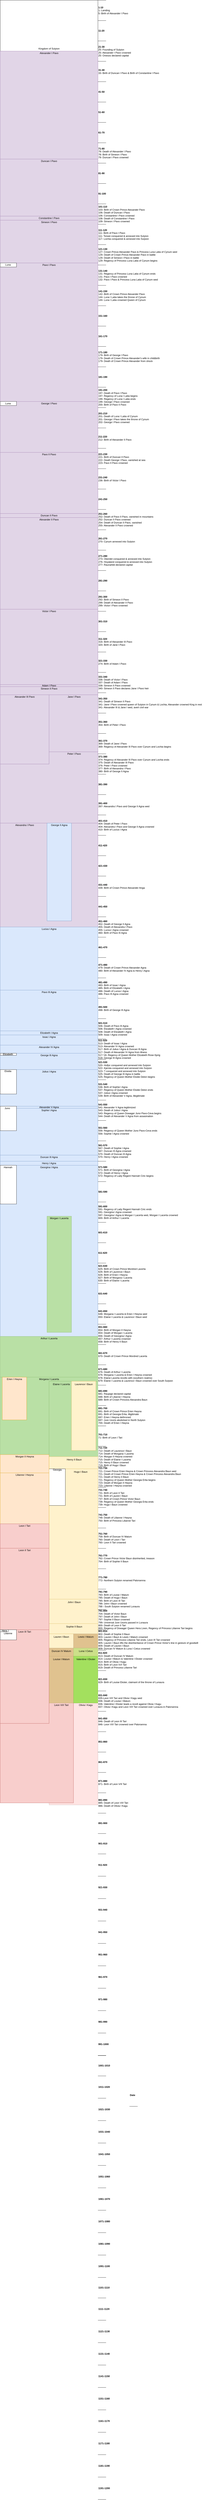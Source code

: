 <mxfile version="20.7.2" type="device"><diagram id="zyraeVjW2Bd-Q2xlx6y6" name="Page-1"><mxGraphModel dx="955" dy="528" grid="1" gridSize="10" guides="1" tooltips="1" connect="1" arrows="1" fold="1" page="1" pageScale="1" pageWidth="850" pageHeight="1100" math="0" shadow="0"><root><mxCell id="0"/><mxCell id="1" parent="0"/><mxCell id="6q6do9RBU1fcBzbUBkZI-62" value="" style="rounded=0;whiteSpace=wrap;html=1;shadow=0;glass=0;fillColor=#FFE4E3;strokeColor=#C7B2B1;" parent="1" vertex="1"><mxGeometry x="240" y="8360" width="240" height="500" as="geometry"/></mxCell><mxCell id="kPfp8V8Z2DP5ROhl0CX0-16" value="" style="rounded=0;whiteSpace=wrap;html=1;fillColor=#f8cecc;strokeColor=#b85450;" parent="1" vertex="1"><mxGeometry y="8360" width="360" height="490" as="geometry"/></mxCell><mxCell id="Yns52e4Zez9bQJnsiGdB-30" value="" style="rounded=0;whiteSpace=wrap;html=1;fontSize=12;" parent="1" vertex="1"><mxGeometry width="480" height="250" as="geometry"/></mxCell><mxCell id="Yns52e4Zez9bQJnsiGdB-31" value="" style="rounded=0;whiteSpace=wrap;html=1;strokeColor=#9673a6;fontSize=12;fillColor=#e1d5e7;gradientDirection=east;" parent="1" vertex="1"><mxGeometry y="250" width="480" height="530" as="geometry"/></mxCell><mxCell id="aUdrs35P8sJ8jqEq29Yq-1" value="" style="rounded=0;whiteSpace=wrap;html=1;strokeColor=#9673a6;fontSize=12;fillColor=#e1d5e7;gradientDirection=east;" parent="1" vertex="1"><mxGeometry y="780" width="480" height="280" as="geometry"/></mxCell><mxCell id="aUdrs35P8sJ8jqEq29Yq-2" value="" style="rounded=0;whiteSpace=wrap;html=1;strokeColor=#9673a6;fontSize=12;fillColor=#e1d5e7;gradientDirection=east;" parent="1" vertex="1"><mxGeometry y="1060" width="480" height="20" as="geometry"/></mxCell><mxCell id="aUdrs35P8sJ8jqEq29Yq-3" value="" style="rounded=0;whiteSpace=wrap;html=1;strokeColor=#9673a6;fontSize=12;fillColor=#e1d5e7;gradientDirection=east;" parent="1" vertex="1"><mxGeometry y="1080" width="480" height="210" as="geometry"/></mxCell><mxCell id="aUdrs35P8sJ8jqEq29Yq-4" value="" style="rounded=0;whiteSpace=wrap;html=1;strokeColor=#9673a6;fontSize=12;fillColor=#e1d5e7;gradientDirection=east;" parent="1" vertex="1"><mxGeometry y="1290" width="480" height="680" as="geometry"/></mxCell><mxCell id="aUdrs35P8sJ8jqEq29Yq-5" value="" style="rounded=0;whiteSpace=wrap;html=1;strokeColor=#9673a6;fontSize=12;fillColor=#e1d5e7;gradientDirection=east;" parent="1" vertex="1"><mxGeometry y="1970" width="480" height="250" as="geometry"/></mxCell><mxCell id="aUdrs35P8sJ8jqEq29Yq-6" value="" style="rounded=0;whiteSpace=wrap;html=1;strokeColor=#9673a6;fontSize=12;fillColor=#e1d5e7;gradientDirection=east;" parent="1" vertex="1"><mxGeometry y="2220" width="480" height="300" as="geometry"/></mxCell><mxCell id="aUdrs35P8sJ8jqEq29Yq-7" value="" style="rounded=0;whiteSpace=wrap;html=1;strokeColor=#9673a6;fontSize=12;fillColor=#e1d5e7;gradientDirection=east;" parent="1" vertex="1"><mxGeometry y="2520" width="480" height="20" as="geometry"/></mxCell><mxCell id="aUdrs35P8sJ8jqEq29Yq-8" value="" style="rounded=0;whiteSpace=wrap;html=1;strokeColor=#9673a6;fontSize=12;fillColor=#e1d5e7;gradientDirection=east;" parent="1" vertex="1"><mxGeometry y="2540" width="480" height="450" as="geometry"/></mxCell><mxCell id="aUdrs35P8sJ8jqEq29Yq-9" value="" style="rounded=0;whiteSpace=wrap;html=1;strokeColor=#9673a6;fontSize=12;fillColor=#e1d5e7;gradientDirection=east;" parent="1" vertex="1"><mxGeometry y="2990" width="480" height="370" as="geometry"/></mxCell><mxCell id="aUdrs35P8sJ8jqEq29Yq-11" value="Alexander I Pavo" style="text;html=1;strokeColor=none;fillColor=none;align=center;verticalAlign=middle;whiteSpace=wrap;rounded=0;" parent="1" vertex="1"><mxGeometry x="190" y="250" width="100" height="20" as="geometry"/></mxCell><mxCell id="aUdrs35P8sJ8jqEq29Yq-12" value="Duncan I Pavo" style="text;html=1;strokeColor=none;fillColor=none;align=center;verticalAlign=middle;whiteSpace=wrap;rounded=0;" parent="1" vertex="1"><mxGeometry x="190" y="780" width="100" height="20" as="geometry"/></mxCell><mxCell id="aUdrs35P8sJ8jqEq29Yq-13" value="Constantine I Pavo" style="text;html=1;strokeColor=none;fillColor=none;align=center;verticalAlign=middle;whiteSpace=wrap;rounded=0;" parent="1" vertex="1"><mxGeometry x="185" y="1060" width="110" height="20" as="geometry"/></mxCell><mxCell id="aUdrs35P8sJ8jqEq29Yq-14" value="Simeon I Pavo" style="text;html=1;strokeColor=none;fillColor=none;align=center;verticalAlign=middle;whiteSpace=wrap;rounded=0;" parent="1" vertex="1"><mxGeometry x="190" y="1080" width="100" height="20" as="geometry"/></mxCell><mxCell id="aUdrs35P8sJ8jqEq29Yq-15" value="Pavo I Pavo" style="text;html=1;strokeColor=none;fillColor=none;align=center;verticalAlign=middle;whiteSpace=wrap;rounded=0;" parent="1" vertex="1"><mxGeometry x="190" y="1290" width="100" height="20" as="geometry"/></mxCell><mxCell id="aUdrs35P8sJ8jqEq29Yq-16" value="George I Pavo" style="text;html=1;strokeColor=none;fillColor=none;align=center;verticalAlign=middle;whiteSpace=wrap;rounded=0;" parent="1" vertex="1"><mxGeometry x="190" y="1970" width="100" height="20" as="geometry"/></mxCell><mxCell id="aUdrs35P8sJ8jqEq29Yq-17" value="Pavo II Pavo" style="text;html=1;strokeColor=none;fillColor=none;align=center;verticalAlign=middle;whiteSpace=wrap;rounded=0;" parent="1" vertex="1"><mxGeometry x="190" y="2220" width="100" height="20" as="geometry"/></mxCell><mxCell id="aUdrs35P8sJ8jqEq29Yq-18" value="" style="endArrow=none;html=1;rounded=0;exitX=1;exitY=0;exitDx=0;exitDy=0;" parent="1" source="Yns52e4Zez9bQJnsiGdB-30" edge="1"><mxGeometry width="50" height="50" relative="1" as="geometry"><mxPoint x="500" y="40" as="sourcePoint"/><mxPoint x="520" as="targetPoint"/></mxGeometry></mxCell><mxCell id="Yns52e4Zez9bQJnsiGdB-26" value="Kingdom of Sulyion" style="text;html=1;strokeColor=none;fillColor=none;align=center;verticalAlign=middle;whiteSpace=wrap;rounded=0;fontSize=12;" parent="1" vertex="1"><mxGeometry x="185" y="226" width="110" height="24" as="geometry"/></mxCell><mxCell id="aUdrs35P8sJ8jqEq29Yq-19" value="" style="endArrow=none;html=1;rounded=0;entryX=1;entryY=0.4;entryDx=0;entryDy=0;entryPerimeter=0;" parent="1" target="Yns52e4Zez9bQJnsiGdB-30" edge="1"><mxGeometry width="50" height="50" relative="1" as="geometry"><mxPoint x="520" y="100" as="sourcePoint"/><mxPoint x="500" y="100" as="targetPoint"/></mxGeometry></mxCell><mxCell id="aUdrs35P8sJ8jqEq29Yq-20" value="" style="endArrow=none;html=1;rounded=0;exitX=1;exitY=0;exitDx=0;exitDy=0;" parent="1" edge="1"><mxGeometry width="50" height="50" relative="1" as="geometry"><mxPoint x="480" y="200" as="sourcePoint"/><mxPoint x="520" y="200" as="targetPoint"/></mxGeometry></mxCell><mxCell id="aUdrs35P8sJ8jqEq29Yq-21" value="" style="endArrow=none;html=1;rounded=0;entryX=1;entryY=0.4;entryDx=0;entryDy=0;entryPerimeter=0;" parent="1" edge="1"><mxGeometry width="50" height="50" relative="1" as="geometry"><mxPoint x="520" y="300.0" as="sourcePoint"/><mxPoint x="480" y="300.0" as="targetPoint"/></mxGeometry></mxCell><mxCell id="aUdrs35P8sJ8jqEq29Yq-22" value="" style="endArrow=none;html=1;rounded=0;exitX=1;exitY=0;exitDx=0;exitDy=0;" parent="1" edge="1"><mxGeometry width="50" height="50" relative="1" as="geometry"><mxPoint x="480" y="400" as="sourcePoint"/><mxPoint x="520" y="400" as="targetPoint"/></mxGeometry></mxCell><mxCell id="aUdrs35P8sJ8jqEq29Yq-23" value="" style="endArrow=none;html=1;rounded=0;entryX=1;entryY=0.4;entryDx=0;entryDy=0;entryPerimeter=0;" parent="1" edge="1"><mxGeometry width="50" height="50" relative="1" as="geometry"><mxPoint x="520" y="500" as="sourcePoint"/><mxPoint x="480" y="500" as="targetPoint"/></mxGeometry></mxCell><mxCell id="aUdrs35P8sJ8jqEq29Yq-24" value="" style="endArrow=none;html=1;rounded=0;exitX=1;exitY=0;exitDx=0;exitDy=0;" parent="1" edge="1"><mxGeometry width="50" height="50" relative="1" as="geometry"><mxPoint x="480" y="600" as="sourcePoint"/><mxPoint x="520" y="600" as="targetPoint"/></mxGeometry></mxCell><mxCell id="aUdrs35P8sJ8jqEq29Yq-25" value="" style="endArrow=none;html=1;rounded=0;entryX=1;entryY=0.4;entryDx=0;entryDy=0;entryPerimeter=0;" parent="1" edge="1"><mxGeometry width="50" height="50" relative="1" as="geometry"><mxPoint x="520" y="700" as="sourcePoint"/><mxPoint x="480" y="700" as="targetPoint"/></mxGeometry></mxCell><mxCell id="aUdrs35P8sJ8jqEq29Yq-26" value="" style="endArrow=none;html=1;rounded=0;exitX=1;exitY=0;exitDx=0;exitDy=0;" parent="1" edge="1"><mxGeometry width="50" height="50" relative="1" as="geometry"><mxPoint x="480" y="800" as="sourcePoint"/><mxPoint x="520" y="800" as="targetPoint"/></mxGeometry></mxCell><mxCell id="aUdrs35P8sJ8jqEq29Yq-27" value="" style="endArrow=none;html=1;rounded=0;entryX=1;entryY=0.4;entryDx=0;entryDy=0;entryPerimeter=0;" parent="1" edge="1"><mxGeometry width="50" height="50" relative="1" as="geometry"><mxPoint x="520" y="900" as="sourcePoint"/><mxPoint x="480" y="900" as="targetPoint"/></mxGeometry></mxCell><mxCell id="aUdrs35P8sJ8jqEq29Yq-28" value="" style="endArrow=none;html=1;rounded=0;exitX=1;exitY=0;exitDx=0;exitDy=0;align=left;" parent="1" edge="1"><mxGeometry width="50" height="50" relative="1" as="geometry"><mxPoint x="480" y="1000" as="sourcePoint"/><mxPoint x="520" y="1000" as="targetPoint"/></mxGeometry></mxCell><mxCell id="aUdrs35P8sJ8jqEq29Yq-29" value="" style="endArrow=none;html=1;rounded=0;entryX=1;entryY=0.4;entryDx=0;entryDy=0;entryPerimeter=0;align=left;" parent="1" edge="1"><mxGeometry width="50" height="50" relative="1" as="geometry"><mxPoint x="520" y="1100" as="sourcePoint"/><mxPoint x="480" y="1100" as="targetPoint"/></mxGeometry></mxCell><mxCell id="aUdrs35P8sJ8jqEq29Yq-30" value="" style="endArrow=none;html=1;rounded=0;exitX=1;exitY=0;exitDx=0;exitDy=0;align=left;" parent="1" edge="1"><mxGeometry width="50" height="50" relative="1" as="geometry"><mxPoint x="480" y="1200" as="sourcePoint"/><mxPoint x="520" y="1200" as="targetPoint"/></mxGeometry></mxCell><mxCell id="aUdrs35P8sJ8jqEq29Yq-31" value="" style="endArrow=none;html=1;rounded=0;entryX=1;entryY=0.4;entryDx=0;entryDy=0;entryPerimeter=0;align=left;" parent="1" edge="1"><mxGeometry width="50" height="50" relative="1" as="geometry"><mxPoint x="520" y="1300" as="sourcePoint"/><mxPoint x="480" y="1300" as="targetPoint"/></mxGeometry></mxCell><mxCell id="aUdrs35P8sJ8jqEq29Yq-32" value="" style="endArrow=none;html=1;rounded=0;exitX=1;exitY=0;exitDx=0;exitDy=0;align=left;" parent="1" edge="1"><mxGeometry width="50" height="50" relative="1" as="geometry"><mxPoint x="480" y="1400" as="sourcePoint"/><mxPoint x="520" y="1400" as="targetPoint"/></mxGeometry></mxCell><mxCell id="aUdrs35P8sJ8jqEq29Yq-33" value="" style="endArrow=none;html=1;rounded=0;entryX=1;entryY=0.4;entryDx=0;entryDy=0;entryPerimeter=0;align=left;" parent="1" edge="1"><mxGeometry width="50" height="50" relative="1" as="geometry"><mxPoint x="520" y="1500" as="sourcePoint"/><mxPoint x="480" y="1500" as="targetPoint"/></mxGeometry></mxCell><mxCell id="aUdrs35P8sJ8jqEq29Yq-34" value="" style="endArrow=none;html=1;rounded=0;exitX=1;exitY=0;exitDx=0;exitDy=0;align=left;" parent="1" edge="1"><mxGeometry width="50" height="50" relative="1" as="geometry"><mxPoint x="480" y="1600" as="sourcePoint"/><mxPoint x="520" y="1600" as="targetPoint"/></mxGeometry></mxCell><mxCell id="aUdrs35P8sJ8jqEq29Yq-35" value="" style="endArrow=none;html=1;rounded=0;entryX=1;entryY=0.4;entryDx=0;entryDy=0;entryPerimeter=0;align=left;" parent="1" edge="1"><mxGeometry width="50" height="50" relative="1" as="geometry"><mxPoint x="520" y="1700" as="sourcePoint"/><mxPoint x="480" y="1700" as="targetPoint"/></mxGeometry></mxCell><mxCell id="aUdrs35P8sJ8jqEq29Yq-36" value="" style="endArrow=none;html=1;rounded=0;exitX=1;exitY=0;exitDx=0;exitDy=0;align=left;" parent="1" edge="1"><mxGeometry width="50" height="50" relative="1" as="geometry"><mxPoint x="480" y="1800" as="sourcePoint"/><mxPoint x="520" y="1800" as="targetPoint"/></mxGeometry></mxCell><mxCell id="aUdrs35P8sJ8jqEq29Yq-37" value="" style="endArrow=none;html=1;rounded=0;entryX=1;entryY=0.4;entryDx=0;entryDy=0;entryPerimeter=0;align=left;" parent="1" edge="1"><mxGeometry width="50" height="50" relative="1" as="geometry"><mxPoint x="520" y="1900" as="sourcePoint"/><mxPoint x="480" y="1900" as="targetPoint"/></mxGeometry></mxCell><mxCell id="aUdrs35P8sJ8jqEq29Yq-38" value="" style="endArrow=none;html=1;rounded=0;exitX=1;exitY=0;exitDx=0;exitDy=0;align=left;" parent="1" edge="1"><mxGeometry width="50" height="50" relative="1" as="geometry"><mxPoint x="480" y="2000" as="sourcePoint"/><mxPoint x="520" y="2000" as="targetPoint"/></mxGeometry></mxCell><mxCell id="aUdrs35P8sJ8jqEq29Yq-39" value="" style="endArrow=none;html=1;rounded=0;entryX=1;entryY=0.4;entryDx=0;entryDy=0;entryPerimeter=0;align=left;" parent="1" edge="1"><mxGeometry width="50" height="50" relative="1" as="geometry"><mxPoint x="520" y="2100" as="sourcePoint"/><mxPoint x="480" y="2100" as="targetPoint"/></mxGeometry></mxCell><mxCell id="aUdrs35P8sJ8jqEq29Yq-40" value="" style="endArrow=none;html=1;rounded=0;exitX=1;exitY=0;exitDx=0;exitDy=0;align=left;" parent="1" edge="1"><mxGeometry width="50" height="50" relative="1" as="geometry"><mxPoint x="480" y="2200" as="sourcePoint"/><mxPoint x="520" y="2200" as="targetPoint"/></mxGeometry></mxCell><mxCell id="aUdrs35P8sJ8jqEq29Yq-41" value="" style="endArrow=none;html=1;rounded=0;entryX=1;entryY=0.4;entryDx=0;entryDy=0;entryPerimeter=0;align=left;" parent="1" edge="1"><mxGeometry width="50" height="50" relative="1" as="geometry"><mxPoint x="520" y="2300" as="sourcePoint"/><mxPoint x="480" y="2300" as="targetPoint"/></mxGeometry></mxCell><mxCell id="aUdrs35P8sJ8jqEq29Yq-42" value="" style="endArrow=none;html=1;rounded=0;exitX=1;exitY=0;exitDx=0;exitDy=0;align=left;" parent="1" edge="1"><mxGeometry width="50" height="50" relative="1" as="geometry"><mxPoint x="480" y="2400" as="sourcePoint"/><mxPoint x="520" y="2400" as="targetPoint"/></mxGeometry></mxCell><mxCell id="aUdrs35P8sJ8jqEq29Yq-43" value="" style="endArrow=none;html=1;rounded=0;entryX=1;entryY=0.4;entryDx=0;entryDy=0;entryPerimeter=0;align=left;" parent="1" edge="1"><mxGeometry width="50" height="50" relative="1" as="geometry"><mxPoint x="520" y="2500" as="sourcePoint"/><mxPoint x="480" y="2500" as="targetPoint"/></mxGeometry></mxCell><mxCell id="aUdrs35P8sJ8jqEq29Yq-44" value="" style="endArrow=none;html=1;rounded=0;exitX=1;exitY=0;exitDx=0;exitDy=0;align=left;" parent="1" edge="1"><mxGeometry width="50" height="50" relative="1" as="geometry"><mxPoint x="480" y="2600" as="sourcePoint"/><mxPoint x="520" y="2600" as="targetPoint"/></mxGeometry></mxCell><mxCell id="aUdrs35P8sJ8jqEq29Yq-45" value="" style="endArrow=none;html=1;rounded=0;entryX=1;entryY=0.4;entryDx=0;entryDy=0;entryPerimeter=0;align=left;" parent="1" edge="1"><mxGeometry width="50" height="50" relative="1" as="geometry"><mxPoint x="520" y="2700" as="sourcePoint"/><mxPoint x="480" y="2700" as="targetPoint"/></mxGeometry></mxCell><mxCell id="aUdrs35P8sJ8jqEq29Yq-46" value="" style="endArrow=none;html=1;rounded=0;exitX=1;exitY=0;exitDx=0;exitDy=0;align=left;" parent="1" edge="1"><mxGeometry width="50" height="50" relative="1" as="geometry"><mxPoint x="480" y="2800" as="sourcePoint"/><mxPoint x="520" y="2800" as="targetPoint"/></mxGeometry></mxCell><mxCell id="aUdrs35P8sJ8jqEq29Yq-47" value="" style="endArrow=none;html=1;rounded=0;entryX=1;entryY=0.4;entryDx=0;entryDy=0;entryPerimeter=0;align=left;" parent="1" edge="1"><mxGeometry width="50" height="50" relative="1" as="geometry"><mxPoint x="520" y="2900" as="sourcePoint"/><mxPoint x="480" y="2900" as="targetPoint"/></mxGeometry></mxCell><mxCell id="aUdrs35P8sJ8jqEq29Yq-48" value="" style="endArrow=none;html=1;rounded=0;exitX=1;exitY=0;exitDx=0;exitDy=0;align=left;" parent="1" edge="1"><mxGeometry width="50" height="50" relative="1" as="geometry"><mxPoint x="480" y="3000" as="sourcePoint"/><mxPoint x="520" y="3000" as="targetPoint"/></mxGeometry></mxCell><mxCell id="aUdrs35P8sJ8jqEq29Yq-49" value="" style="endArrow=none;html=1;rounded=0;entryX=1;entryY=0.4;entryDx=0;entryDy=0;entryPerimeter=0;align=left;" parent="1" edge="1"><mxGeometry width="50" height="50" relative="1" as="geometry"><mxPoint x="520" y="3100" as="sourcePoint"/><mxPoint x="480" y="3100" as="targetPoint"/></mxGeometry></mxCell><mxCell id="aUdrs35P8sJ8jqEq29Yq-50" value="" style="endArrow=none;html=1;rounded=0;exitX=1;exitY=0;exitDx=0;exitDy=0;align=left;" parent="1" edge="1"><mxGeometry width="50" height="50" relative="1" as="geometry"><mxPoint x="480" y="3200" as="sourcePoint"/><mxPoint x="520" y="3200" as="targetPoint"/></mxGeometry></mxCell><mxCell id="aUdrs35P8sJ8jqEq29Yq-51" value="" style="endArrow=none;html=1;rounded=0;entryX=1;entryY=0.4;entryDx=0;entryDy=0;entryPerimeter=0;align=left;" parent="1" edge="1"><mxGeometry width="50" height="50" relative="1" as="geometry"><mxPoint x="520" y="3300" as="sourcePoint"/><mxPoint x="480" y="3300" as="targetPoint"/></mxGeometry></mxCell><mxCell id="aUdrs35P8sJ8jqEq29Yq-52" value="" style="endArrow=none;html=1;rounded=0;exitX=1;exitY=0;exitDx=0;exitDy=0;align=left;" parent="1" edge="1"><mxGeometry width="50" height="50" relative="1" as="geometry"><mxPoint x="480" y="3400" as="sourcePoint"/><mxPoint x="520" y="3400" as="targetPoint"/></mxGeometry></mxCell><mxCell id="aUdrs35P8sJ8jqEq29Yq-53" value="" style="endArrow=none;html=1;rounded=0;entryX=1;entryY=0.4;entryDx=0;entryDy=0;entryPerimeter=0;align=left;" parent="1" edge="1"><mxGeometry width="50" height="50" relative="1" as="geometry"><mxPoint x="520" y="3500" as="sourcePoint"/><mxPoint x="480" y="3500" as="targetPoint"/></mxGeometry></mxCell><mxCell id="aUdrs35P8sJ8jqEq29Yq-54" value="&lt;b&gt;1-10&lt;br&gt;&lt;/b&gt;1- Landing&lt;br&gt;5- Birth of Alexander I Pavo" style="text;html=1;strokeColor=none;fillColor=none;align=left;verticalAlign=middle;whiteSpace=wrap;rounded=0;" parent="1" vertex="1"><mxGeometry x="480" width="160" height="100" as="geometry"/></mxCell><mxCell id="aUdrs35P8sJ8jqEq29Yq-55" value="&lt;b&gt;11-20&lt;/b&gt;" style="text;html=1;strokeColor=none;fillColor=none;align=left;verticalAlign=middle;whiteSpace=wrap;rounded=0;" parent="1" vertex="1"><mxGeometry x="480" y="100" width="160" height="100" as="geometry"/></mxCell><mxCell id="aUdrs35P8sJ8jqEq29Yq-56" value="&lt;b&gt;21-30&lt;/b&gt;&lt;br&gt;25- Founding of Sulyion&lt;br&gt;25- Alexander I Pavo crowned&lt;br&gt;25- Onesos declared capital" style="text;html=1;strokeColor=none;fillColor=none;align=left;verticalAlign=middle;whiteSpace=wrap;rounded=0;" parent="1" vertex="1"><mxGeometry x="480" y="200" width="170" height="100" as="geometry"/></mxCell><mxCell id="aUdrs35P8sJ8jqEq29Yq-57" value="&lt;b&gt;31-40&lt;/b&gt;&lt;br&gt;33- Birth of Duncan I Pavo &amp;amp; Birth of Constantine I Pavo" style="text;html=1;strokeColor=none;fillColor=none;align=left;verticalAlign=middle;whiteSpace=wrap;rounded=0;" parent="1" vertex="1"><mxGeometry x="480" y="300" width="310" height="100" as="geometry"/></mxCell><mxCell id="aUdrs35P8sJ8jqEq29Yq-58" value="&lt;b&gt;41-50&lt;/b&gt;" style="text;html=1;strokeColor=none;fillColor=none;align=left;verticalAlign=middle;whiteSpace=wrap;rounded=0;" parent="1" vertex="1"><mxGeometry x="480" y="400" width="120" height="100" as="geometry"/></mxCell><mxCell id="aUdrs35P8sJ8jqEq29Yq-59" value="&lt;b&gt;51-60&lt;/b&gt;" style="text;html=1;strokeColor=none;fillColor=none;align=left;verticalAlign=middle;whiteSpace=wrap;rounded=0;" parent="1" vertex="1"><mxGeometry x="480" y="500" width="120" height="100" as="geometry"/></mxCell><mxCell id="aUdrs35P8sJ8jqEq29Yq-60" value="&lt;b&gt;61-70&lt;/b&gt;" style="text;html=1;strokeColor=none;fillColor=none;align=left;verticalAlign=middle;whiteSpace=wrap;rounded=0;" parent="1" vertex="1"><mxGeometry x="480" y="600" width="120" height="100" as="geometry"/></mxCell><mxCell id="aUdrs35P8sJ8jqEq29Yq-61" value="&lt;b&gt;71-80&lt;/b&gt;&lt;br&gt;78- Death of Alexander I Pavo&lt;br&gt;78- Birth of Simeon I Pavo&lt;br&gt;79- Duncan I Pavo crowned" style="text;html=1;strokeColor=none;fillColor=none;align=left;verticalAlign=middle;whiteSpace=wrap;rounded=0;" parent="1" vertex="1"><mxGeometry x="480" y="700" width="170" height="100" as="geometry"/></mxCell><mxCell id="aUdrs35P8sJ8jqEq29Yq-62" value="&lt;b&gt;81-90&lt;/b&gt;" style="text;html=1;strokeColor=none;fillColor=none;align=left;verticalAlign=middle;whiteSpace=wrap;rounded=0;" parent="1" vertex="1"><mxGeometry x="480" y="800" width="120" height="100" as="geometry"/></mxCell><mxCell id="aUdrs35P8sJ8jqEq29Yq-63" value="&lt;b&gt;91-100&lt;/b&gt;" style="text;html=1;strokeColor=none;fillColor=none;align=left;verticalAlign=middle;whiteSpace=wrap;rounded=0;" parent="1" vertex="1"><mxGeometry x="480" y="900" width="120" height="100" as="geometry"/></mxCell><mxCell id="aUdrs35P8sJ8jqEq29Yq-64" value="&lt;b&gt;101-110&lt;/b&gt;&lt;br&gt;103- Birth of Crown Prince Alexander Pavo&lt;br&gt;106- Death of Duncan I Pavo&lt;br&gt;106- Constantine I Pavo crowned&lt;br&gt;108- Death of Constantine I Pavo&lt;br&gt;109- Simeon I Pavo crowned&amp;nbsp;" style="text;html=1;strokeColor=none;fillColor=none;align=left;verticalAlign=middle;whiteSpace=wrap;rounded=0;" parent="1" vertex="1"><mxGeometry x="480" y="1000" width="240" height="100" as="geometry"/></mxCell><mxCell id="aUdrs35P8sJ8jqEq29Yq-65" value="&lt;b&gt;111-120&lt;/b&gt;&lt;br&gt;111- Birth of Pavo I Pavo&lt;br&gt;111- Torwei conquered &amp;amp; annexed into Sulyion&lt;br&gt;117- Lochia conquered &amp;amp; annexed into Sulyion" style="text;html=1;strokeColor=none;fillColor=none;align=left;verticalAlign=middle;whiteSpace=wrap;rounded=0;" parent="1" vertex="1"><mxGeometry x="480" y="1100" width="250" height="100" as="geometry"/></mxCell><mxCell id="aUdrs35P8sJ8jqEq29Yq-66" value="&lt;b&gt;121-130&lt;/b&gt;&lt;br&gt;127- Crown Prince Alexander Pavo &amp;amp; Princess Luna Latia of Cynum wed&lt;br&gt;129- Death of Crown Prince Alexander Pavo in battle&lt;br&gt;129- Death of Simeon I Pavo in battle&lt;br&gt;129- Regency of Princess Luna Latia of Cynum begins" style="text;html=1;strokeColor=none;fillColor=none;align=left;verticalAlign=middle;whiteSpace=wrap;rounded=0;" parent="1" vertex="1"><mxGeometry x="480" y="1200" width="390" height="100" as="geometry"/></mxCell><mxCell id="aUdrs35P8sJ8jqEq29Yq-67" value="&lt;b&gt;131-140&lt;/b&gt;&lt;br&gt;131- Regency of Princess Luna Latia of Cynum ends&lt;br&gt;131- Pavo I Pavo crowned&lt;br&gt;132- Pavo I Pavo &amp;amp; Princess Luna Latia of Cynum wed&lt;br&gt;" style="text;html=1;strokeColor=none;fillColor=none;align=left;verticalAlign=middle;whiteSpace=wrap;rounded=0;" parent="1" vertex="1"><mxGeometry x="480" y="1300" width="300" height="100" as="geometry"/></mxCell><mxCell id="aUdrs35P8sJ8jqEq29Yq-68" value="&lt;b&gt;141-150&lt;/b&gt;&lt;br&gt;142- Birth of Crown Prince Alexander Pavo&lt;br&gt;144- Luna I Latia takes the throne of Cynum&lt;br&gt;144- Luna I Latia crowned Queen of Cynum" style="text;html=1;strokeColor=none;fillColor=none;align=left;verticalAlign=middle;whiteSpace=wrap;rounded=0;" parent="1" vertex="1"><mxGeometry x="480" y="1400" width="240" height="100" as="geometry"/></mxCell><mxCell id="aUdrs35P8sJ8jqEq29Yq-69" value="&lt;b&gt;151-160&lt;/b&gt;" style="text;html=1;strokeColor=none;fillColor=none;align=left;verticalAlign=middle;whiteSpace=wrap;rounded=0;" parent="1" vertex="1"><mxGeometry x="480" y="1500" width="120" height="100" as="geometry"/></mxCell><mxCell id="aUdrs35P8sJ8jqEq29Yq-70" value="&lt;b&gt;161-170&lt;/b&gt;" style="text;html=1;strokeColor=none;fillColor=none;align=left;verticalAlign=middle;whiteSpace=wrap;rounded=0;" parent="1" vertex="1"><mxGeometry x="480" y="1600" width="120" height="100" as="geometry"/></mxCell><mxCell id="aUdrs35P8sJ8jqEq29Yq-71" value="&lt;b&gt;171-180&lt;/b&gt;&lt;br&gt;179- Birth of George I Pavo&lt;br&gt;179- Death of Crown Prince Alexander's wife in childbirth&lt;br&gt;179- Death of Crown Prince Alexander from shock" style="text;html=1;strokeColor=none;fillColor=none;align=left;verticalAlign=middle;whiteSpace=wrap;rounded=0;" parent="1" vertex="1"><mxGeometry x="480" y="1700" width="310" height="100" as="geometry"/></mxCell><mxCell id="aUdrs35P8sJ8jqEq29Yq-72" value="&lt;b&gt;181-190&lt;/b&gt;" style="text;html=1;strokeColor=none;fillColor=none;align=left;verticalAlign=middle;whiteSpace=wrap;rounded=0;" parent="1" vertex="1"><mxGeometry x="480" y="1800" width="120" height="100" as="geometry"/></mxCell><mxCell id="aUdrs35P8sJ8jqEq29Yq-73" value="&lt;b&gt;191-200&lt;/b&gt;&lt;br&gt;197- Death of Pavo I Pavo&lt;br&gt;197- Regency of Luna I Latia begins&lt;br&gt;199- Regency of Luna I Latia ends&lt;br&gt;199- George I Pavo crowned&lt;br&gt;200- Birth of Pavo II Pavo" style="text;html=1;strokeColor=none;fillColor=none;align=left;verticalAlign=middle;whiteSpace=wrap;rounded=0;" parent="1" vertex="1"><mxGeometry x="480" y="1900" width="260" height="100" as="geometry"/></mxCell><mxCell id="aUdrs35P8sJ8jqEq29Yq-74" value="&lt;b&gt;201-210&lt;/b&gt;&lt;br&gt;201- Death of Luna I Latia of Cynum&lt;br&gt;201- George I Pavo takes the throne of Cynum&lt;br&gt;202- George I Pavo crowned" style="text;html=1;strokeColor=none;fillColor=none;align=left;verticalAlign=middle;whiteSpace=wrap;rounded=0;" parent="1" vertex="1"><mxGeometry x="480" y="2000" width="260" height="100" as="geometry"/></mxCell><mxCell id="aUdrs35P8sJ8jqEq29Yq-75" value="&lt;b&gt;211-220&lt;/b&gt;&lt;br&gt;212- Birth of Alexander II Pavo" style="text;html=1;strokeColor=none;fillColor=none;align=left;verticalAlign=middle;whiteSpace=wrap;rounded=0;" parent="1" vertex="1"><mxGeometry x="480" y="2100" width="170" height="100" as="geometry"/></mxCell><mxCell id="aUdrs35P8sJ8jqEq29Yq-76" value="&lt;b&gt;221-230&lt;/b&gt;&lt;br&gt;221- Birth of Duncan II Pavo&lt;br&gt;222- Death George I Pavo, vanished at sea&lt;br&gt;223- Pavo II Pavo crowned" style="text;html=1;strokeColor=none;fillColor=none;align=left;verticalAlign=middle;whiteSpace=wrap;rounded=0;" parent="1" vertex="1"><mxGeometry x="480" y="2200" width="240" height="100" as="geometry"/></mxCell><mxCell id="aUdrs35P8sJ8jqEq29Yq-77" value="&lt;b&gt;241-250&lt;/b&gt;" style="text;html=1;strokeColor=none;fillColor=none;align=left;verticalAlign=middle;whiteSpace=wrap;rounded=0;" parent="1" vertex="1"><mxGeometry x="480" y="2400" width="120" height="100" as="geometry"/></mxCell><mxCell id="aUdrs35P8sJ8jqEq29Yq-78" value="&lt;b&gt;231-240&lt;/b&gt;&lt;br&gt;236- Birth of Victor I Pavo" style="text;html=1;strokeColor=none;fillColor=none;align=left;verticalAlign=middle;whiteSpace=wrap;rounded=0;" parent="1" vertex="1"><mxGeometry x="480" y="2300" width="150" height="100" as="geometry"/></mxCell><mxCell id="aUdrs35P8sJ8jqEq29Yq-79" value="&lt;b&gt;251-260&lt;/b&gt;&lt;br&gt;252- Death of Pavo II Pavo, vanished in mountains&lt;br&gt;252- Duncan II Pavo crowned&lt;br&gt;254- Death of Duncan II Pavo, vanished&lt;br&gt;255- Alexander II Pavo crowned" style="text;html=1;strokeColor=none;fillColor=none;align=left;verticalAlign=middle;whiteSpace=wrap;rounded=0;" parent="1" vertex="1"><mxGeometry x="480" y="2500" width="280" height="100" as="geometry"/></mxCell><mxCell id="aUdrs35P8sJ8jqEq29Yq-80" value="&lt;b&gt;261-270&lt;/b&gt;&lt;br&gt;270- Cynum annexed into Sulyion" style="text;html=1;strokeColor=none;fillColor=none;align=left;verticalAlign=middle;whiteSpace=wrap;rounded=0;" parent="1" vertex="1"><mxGeometry x="480" y="2600" width="190" height="100" as="geometry"/></mxCell><mxCell id="aUdrs35P8sJ8jqEq29Yq-81" value="&lt;b&gt;271-280&lt;/b&gt;&lt;br&gt;273- Okerdet conquered &amp;amp; annexed into Sulyion&lt;br&gt;276- Hoyaland conquered &amp;amp; annexed into Sulyion&lt;br&gt;277- Raunahild declared capital" style="text;html=1;strokeColor=none;fillColor=none;align=left;verticalAlign=middle;whiteSpace=wrap;rounded=0;" parent="1" vertex="1"><mxGeometry x="480" y="2700" width="270" height="100" as="geometry"/></mxCell><mxCell id="aUdrs35P8sJ8jqEq29Yq-82" value="&lt;b&gt;281-290&lt;/b&gt;" style="text;html=1;strokeColor=none;fillColor=none;align=left;verticalAlign=middle;whiteSpace=wrap;rounded=0;" parent="1" vertex="1"><mxGeometry x="480" y="2800" width="120" height="100" as="geometry"/></mxCell><mxCell id="aUdrs35P8sJ8jqEq29Yq-83" value="&lt;b&gt;291-300&lt;/b&gt;&lt;br&gt;292- Birth of Simeon II Pavo&lt;br&gt;299- Death of Alexander II Pavo&lt;br&gt;299- Victor I Pavo crowned" style="text;html=1;strokeColor=none;fillColor=none;align=left;verticalAlign=middle;whiteSpace=wrap;rounded=0;" parent="1" vertex="1"><mxGeometry x="480" y="2900" width="180" height="100" as="geometry"/></mxCell><mxCell id="aUdrs35P8sJ8jqEq29Yq-84" value="&lt;b&gt;301-310&lt;br&gt;&lt;/b&gt;" style="text;html=1;strokeColor=none;fillColor=none;align=left;verticalAlign=middle;whiteSpace=wrap;rounded=0;" parent="1" vertex="1"><mxGeometry x="480" y="3000" width="120" height="100" as="geometry"/></mxCell><mxCell id="aUdrs35P8sJ8jqEq29Yq-85" value="&lt;b&gt;311-320&lt;/b&gt;&lt;br&gt;316- Birth of Alexander III Pavo&lt;br&gt;320- Birth of Jane I Pavo" style="text;html=1;strokeColor=none;fillColor=none;align=left;verticalAlign=middle;whiteSpace=wrap;rounded=0;" parent="1" vertex="1"><mxGeometry x="480" y="3100" width="170" height="100" as="geometry"/></mxCell><mxCell id="aUdrs35P8sJ8jqEq29Yq-86" value="&lt;b&gt;321-330&lt;/b&gt;&lt;br&gt;274- Birth of Adam I Pavo" style="text;html=1;strokeColor=none;fillColor=none;align=left;verticalAlign=middle;whiteSpace=wrap;rounded=0;" parent="1" vertex="1"><mxGeometry x="480" y="3200" width="160" height="100" as="geometry"/></mxCell><mxCell id="aUdrs35P8sJ8jqEq29Yq-87" value="&lt;b&gt;331-340&lt;/b&gt;&lt;br&gt;336- Death of Victor I Pavo&lt;br&gt;337- Death of Adam I Pavo&lt;br&gt;338- Simeon II Pavo crowned&lt;br&gt;340- Simeon II Pavo declares Jane I Pavo heir" style="text;html=1;strokeColor=none;fillColor=none;align=left;verticalAlign=middle;whiteSpace=wrap;rounded=0;" parent="1" vertex="1"><mxGeometry x="480" y="3300" width="260" height="100" as="geometry"/></mxCell><mxCell id="aUdrs35P8sJ8jqEq29Yq-88" value="&lt;b&gt;341-350&lt;/b&gt;&lt;br&gt;341- Death of Simeon II Pavo&lt;br&gt;341- Jane I Pavo crowned queen of Sulyion in Cynum &amp;amp; Lochia, Alexander crowned King in rest&lt;br&gt;341- Alexander III &amp;amp; Jane I wed, avert civil war" style="text;html=1;strokeColor=none;fillColor=none;align=left;verticalAlign=middle;whiteSpace=wrap;rounded=0;" parent="1" vertex="1"><mxGeometry x="480" y="3400" width="520" height="100" as="geometry"/></mxCell><mxCell id="aUdrs35P8sJ8jqEq29Yq-91" value="Duncan II Pavo" style="text;html=1;strokeColor=none;fillColor=none;align=center;verticalAlign=middle;whiteSpace=wrap;rounded=0;" parent="1" vertex="1"><mxGeometry x="190" y="2520" width="100" height="20" as="geometry"/></mxCell><mxCell id="aUdrs35P8sJ8jqEq29Yq-92" value="Alexander II Pavo" style="text;html=1;strokeColor=none;fillColor=none;align=center;verticalAlign=middle;whiteSpace=wrap;rounded=0;" parent="1" vertex="1"><mxGeometry x="190" y="2540" width="100" height="20" as="geometry"/></mxCell><mxCell id="aUdrs35P8sJ8jqEq29Yq-93" value="Victor I Pavo" style="text;html=1;strokeColor=none;fillColor=none;align=center;verticalAlign=middle;whiteSpace=wrap;rounded=0;" parent="1" vertex="1"><mxGeometry x="190" y="2990" width="100" height="20" as="geometry"/></mxCell><mxCell id="7rwlFg1LKiwW2VwSM2wV-1" value="" style="rounded=0;whiteSpace=wrap;html=1;strokeColor=#9673a6;fontSize=12;fillColor=#e1d5e7;gradientDirection=east;" parent="1" vertex="1"><mxGeometry y="3360" width="480" height="10" as="geometry"/></mxCell><mxCell id="7rwlFg1LKiwW2VwSM2wV-2" value="" style="rounded=0;whiteSpace=wrap;html=1;strokeColor=#9673a6;fontSize=12;fillColor=#e1d5e7;gradientDirection=east;" parent="1" vertex="1"><mxGeometry y="3370" width="480" height="40" as="geometry"/></mxCell><mxCell id="7rwlFg1LKiwW2VwSM2wV-5" value="" style="rounded=0;whiteSpace=wrap;html=1;strokeColor=#9673a6;fontSize=12;fillColor=#e1d5e7;gradientDirection=east;" parent="1" vertex="1"><mxGeometry y="3690" width="480" height="350" as="geometry"/></mxCell><mxCell id="7rwlFg1LKiwW2VwSM2wV-3" value="" style="rounded=0;whiteSpace=wrap;html=1;strokeColor=#9673a6;fontSize=12;fillColor=#e1d5e7;gradientDirection=east;" parent="1" vertex="1"><mxGeometry y="3410" width="240" height="340" as="geometry"/></mxCell><mxCell id="7rwlFg1LKiwW2VwSM2wV-4" value="" style="rounded=0;whiteSpace=wrap;html=1;strokeColor=#9673a6;fontSize=12;fillColor=#e1d5e7;gradientDirection=east;" parent="1" vertex="1"><mxGeometry x="240" y="3410" width="240" height="280" as="geometry"/></mxCell><mxCell id="7rwlFg1LKiwW2VwSM2wV-6" value="" style="rounded=0;whiteSpace=wrap;html=1;strokeColor=#9673a6;fontSize=12;fillColor=#e1d5e7;gradientDirection=east;" parent="1" vertex="1"><mxGeometry y="4040" width="480" height="510" as="geometry"/></mxCell><mxCell id="7rwlFg1LKiwW2VwSM2wV-7" value="" style="rounded=0;whiteSpace=wrap;html=1;strokeColor=#6c8ebf;fontSize=12;fillColor=#dae8fc;gradientDirection=east;" parent="1" vertex="1"><mxGeometry x="230" y="4040" width="120" height="480" as="geometry"/></mxCell><mxCell id="7rwlFg1LKiwW2VwSM2wV-8" value="" style="endArrow=none;html=1;rounded=0;entryX=1;entryY=0.4;entryDx=0;entryDy=0;entryPerimeter=0;align=left;" parent="1" edge="1"><mxGeometry width="50" height="50" relative="1" as="geometry"><mxPoint x="520" y="3600.0" as="sourcePoint"/><mxPoint x="480" y="3600.0" as="targetPoint"/></mxGeometry></mxCell><mxCell id="7rwlFg1LKiwW2VwSM2wV-9" value="&lt;b&gt;351-360&lt;/b&gt;&lt;br&gt;354- Birth of Peter I Pavo" style="text;html=1;strokeColor=none;fillColor=none;align=left;verticalAlign=middle;whiteSpace=wrap;rounded=0;" parent="1" vertex="1"><mxGeometry x="480" y="3500" width="160" height="100" as="geometry"/></mxCell><mxCell id="7rwlFg1LKiwW2VwSM2wV-10" value="" style="endArrow=none;html=1;rounded=0;entryX=1;entryY=0.4;entryDx=0;entryDy=0;entryPerimeter=0;align=left;" parent="1" edge="1"><mxGeometry width="50" height="50" relative="1" as="geometry"><mxPoint x="520" y="3700.0" as="sourcePoint"/><mxPoint x="480" y="3700.0" as="targetPoint"/></mxGeometry></mxCell><mxCell id="7rwlFg1LKiwW2VwSM2wV-11" value="&lt;b&gt;361-370&lt;/b&gt;&lt;br&gt;369- Death of Jane I Pavo&lt;br&gt;369- Regency of Alexander III Pavo over Cynum and Lochia begins" style="text;html=1;strokeColor=none;fillColor=none;align=left;verticalAlign=middle;whiteSpace=wrap;rounded=0;" parent="1" vertex="1"><mxGeometry x="480" y="3600" width="360" height="100" as="geometry"/></mxCell><mxCell id="7rwlFg1LKiwW2VwSM2wV-12" value="" style="endArrow=none;html=1;rounded=0;entryX=1;entryY=0.4;entryDx=0;entryDy=0;entryPerimeter=0;align=left;" parent="1" edge="1"><mxGeometry width="50" height="50" relative="1" as="geometry"><mxPoint x="520" y="3800.0" as="sourcePoint"/><mxPoint x="480" y="3800.0" as="targetPoint"/></mxGeometry></mxCell><mxCell id="7rwlFg1LKiwW2VwSM2wV-13" value="&lt;b&gt;371-380&lt;/b&gt;&lt;br&gt;374- Regency of Alexander III Pavo over Cynum and Lochia ends&lt;br&gt;375- Death of Alexander III Pavo&lt;br&gt;376- Peter I Pavo crowned&lt;br&gt;377- Birth of Alexandra I Pavo&lt;br&gt;380- Birth of George II Agna" style="text;html=1;strokeColor=none;fillColor=none;align=left;verticalAlign=middle;whiteSpace=wrap;rounded=0;" parent="1" vertex="1"><mxGeometry x="480" y="3700" width="360" height="100" as="geometry"/></mxCell><mxCell id="7rwlFg1LKiwW2VwSM2wV-14" value="" style="endArrow=none;html=1;rounded=0;entryX=1;entryY=0.4;entryDx=0;entryDy=0;entryPerimeter=0;align=left;" parent="1" edge="1"><mxGeometry width="50" height="50" relative="1" as="geometry"><mxPoint x="520" y="3900.0" as="sourcePoint"/><mxPoint x="480" y="3900.0" as="targetPoint"/></mxGeometry></mxCell><mxCell id="7rwlFg1LKiwW2VwSM2wV-15" value="&lt;b&gt;381-390&lt;/b&gt;" style="text;html=1;strokeColor=none;fillColor=none;align=left;verticalAlign=middle;whiteSpace=wrap;rounded=0;" parent="1" vertex="1"><mxGeometry x="480" y="3800" width="120" height="100" as="geometry"/></mxCell><mxCell id="7rwlFg1LKiwW2VwSM2wV-16" value="" style="endArrow=none;html=1;rounded=0;entryX=1;entryY=0.4;entryDx=0;entryDy=0;entryPerimeter=0;align=left;" parent="1" edge="1"><mxGeometry width="50" height="50" relative="1" as="geometry"><mxPoint x="520" y="4000" as="sourcePoint"/><mxPoint x="480" y="4000" as="targetPoint"/></mxGeometry></mxCell><mxCell id="7rwlFg1LKiwW2VwSM2wV-17" value="&lt;b&gt;391-400&lt;/b&gt;&lt;br&gt;397- Alexandra I Pavo and George II Agna wed" style="text;html=1;strokeColor=none;fillColor=none;align=left;verticalAlign=middle;whiteSpace=wrap;rounded=0;" parent="1" vertex="1"><mxGeometry x="480" y="3900" width="260" height="100" as="geometry"/></mxCell><mxCell id="7rwlFg1LKiwW2VwSM2wV-18" value="" style="endArrow=none;html=1;rounded=0;entryX=1;entryY=0.4;entryDx=0;entryDy=0;entryPerimeter=0;align=left;" parent="1" edge="1"><mxGeometry width="50" height="50" relative="1" as="geometry"><mxPoint x="520" y="4100" as="sourcePoint"/><mxPoint x="480" y="4100" as="targetPoint"/></mxGeometry></mxCell><mxCell id="7rwlFg1LKiwW2VwSM2wV-19" value="&lt;b&gt;401-410&lt;/b&gt;&lt;br&gt;404- Death of Peter I Pavo&lt;br&gt;404- Alexandra I Pavo and George II Agna crowned&lt;br&gt;410- Birth of Lucius I Agna" style="text;html=1;strokeColor=none;fillColor=none;align=left;verticalAlign=middle;whiteSpace=wrap;rounded=0;" parent="1" vertex="1"><mxGeometry x="480" y="4000" width="280" height="100" as="geometry"/></mxCell><mxCell id="7rwlFg1LKiwW2VwSM2wV-20" value="" style="endArrow=none;html=1;rounded=0;entryX=1;entryY=0.4;entryDx=0;entryDy=0;entryPerimeter=0;align=left;" parent="1" edge="1"><mxGeometry width="50" height="50" relative="1" as="geometry"><mxPoint x="520" y="4200" as="sourcePoint"/><mxPoint x="480" y="4200" as="targetPoint"/></mxGeometry></mxCell><mxCell id="7rwlFg1LKiwW2VwSM2wV-21" value="&lt;b&gt;411-420&lt;/b&gt;" style="text;html=1;strokeColor=none;fillColor=none;align=left;verticalAlign=middle;whiteSpace=wrap;rounded=0;" parent="1" vertex="1"><mxGeometry x="480" y="4100" width="120" height="100" as="geometry"/></mxCell><mxCell id="7rwlFg1LKiwW2VwSM2wV-22" value="" style="endArrow=none;html=1;rounded=0;entryX=1;entryY=0.4;entryDx=0;entryDy=0;entryPerimeter=0;align=left;" parent="1" edge="1"><mxGeometry width="50" height="50" relative="1" as="geometry"><mxPoint x="520" y="4300" as="sourcePoint"/><mxPoint x="480" y="4300" as="targetPoint"/></mxGeometry></mxCell><mxCell id="7rwlFg1LKiwW2VwSM2wV-23" value="&lt;b&gt;421-430&lt;/b&gt;" style="text;html=1;strokeColor=none;fillColor=none;align=left;verticalAlign=middle;whiteSpace=wrap;rounded=0;" parent="1" vertex="1"><mxGeometry x="480" y="4200" width="120" height="100" as="geometry"/></mxCell><mxCell id="7rwlFg1LKiwW2VwSM2wV-24" value="" style="endArrow=none;html=1;rounded=0;entryX=1;entryY=0.4;entryDx=0;entryDy=0;entryPerimeter=0;align=left;" parent="1" edge="1"><mxGeometry width="50" height="50" relative="1" as="geometry"><mxPoint x="520" y="4400" as="sourcePoint"/><mxPoint x="480" y="4400" as="targetPoint"/></mxGeometry></mxCell><mxCell id="7rwlFg1LKiwW2VwSM2wV-25" value="&lt;b&gt;431-440&lt;/b&gt;&lt;br&gt;439- Birth of Crown Prince Alexander Anga" style="text;html=1;strokeColor=none;fillColor=none;align=left;verticalAlign=middle;whiteSpace=wrap;rounded=0;" parent="1" vertex="1"><mxGeometry x="480" y="4300" width="240" height="100" as="geometry"/></mxCell><mxCell id="7rwlFg1LKiwW2VwSM2wV-26" value="" style="endArrow=none;html=1;rounded=0;entryX=1;entryY=0.4;entryDx=0;entryDy=0;entryPerimeter=0;align=left;" parent="1" edge="1"><mxGeometry width="50" height="50" relative="1" as="geometry"><mxPoint x="520" y="4500" as="sourcePoint"/><mxPoint x="480" y="4500" as="targetPoint"/></mxGeometry></mxCell><mxCell id="7rwlFg1LKiwW2VwSM2wV-27" value="&lt;b&gt;441-450&lt;/b&gt;" style="text;html=1;strokeColor=none;fillColor=none;align=left;verticalAlign=middle;whiteSpace=wrap;rounded=0;" parent="1" vertex="1"><mxGeometry x="480" y="4400" width="120" height="100" as="geometry"/></mxCell><mxCell id="7rwlFg1LKiwW2VwSM2wV-28" value="" style="endArrow=none;html=1;rounded=0;entryX=1;entryY=0.4;entryDx=0;entryDy=0;entryPerimeter=0;align=left;" parent="1" edge="1"><mxGeometry width="50" height="50" relative="1" as="geometry"><mxPoint x="520" y="4600" as="sourcePoint"/><mxPoint x="480" y="4600" as="targetPoint"/></mxGeometry></mxCell><mxCell id="7rwlFg1LKiwW2VwSM2wV-29" value="&lt;b&gt;451-460&lt;br&gt;&lt;/b&gt;452- Death of George II Agna&lt;br&gt;455- Death of Alexandra I Pavo&lt;br&gt;455- Lucius I Agna crowned&lt;br&gt;460- Birth of Pavo III Agna" style="text;html=1;strokeColor=none;fillColor=none;align=left;verticalAlign=middle;whiteSpace=wrap;rounded=0;" parent="1" vertex="1"><mxGeometry x="480" y="4500" width="170" height="100" as="geometry"/></mxCell><mxCell id="7rwlFg1LKiwW2VwSM2wV-30" value="" style="endArrow=none;html=1;rounded=0;entryX=1;entryY=0.4;entryDx=0;entryDy=0;entryPerimeter=0;align=left;" parent="1" edge="1"><mxGeometry width="50" height="50" relative="1" as="geometry"><mxPoint x="520" y="4700" as="sourcePoint"/><mxPoint x="480" y="4700" as="targetPoint"/></mxGeometry></mxCell><mxCell id="7rwlFg1LKiwW2VwSM2wV-31" value="&lt;b&gt;461-470&lt;/b&gt;" style="text;html=1;strokeColor=none;fillColor=none;align=left;verticalAlign=middle;whiteSpace=wrap;rounded=0;" parent="1" vertex="1"><mxGeometry x="480" y="4600" width="120" height="100" as="geometry"/></mxCell><mxCell id="7rwlFg1LKiwW2VwSM2wV-32" value="Adam I Pavo" style="text;html=1;strokeColor=none;fillColor=none;align=center;verticalAlign=middle;whiteSpace=wrap;rounded=0;" parent="1" vertex="1"><mxGeometry x="190" y="3360" width="100" height="10" as="geometry"/></mxCell><mxCell id="7rwlFg1LKiwW2VwSM2wV-33" value="Simeon II Pavo" style="text;html=1;strokeColor=none;fillColor=none;align=center;verticalAlign=middle;whiteSpace=wrap;rounded=0;" parent="1" vertex="1"><mxGeometry x="190" y="3370" width="100" height="20" as="geometry"/></mxCell><mxCell id="7rwlFg1LKiwW2VwSM2wV-34" value="Jane I Pavo" style="text;html=1;strokeColor=none;fillColor=none;align=center;verticalAlign=middle;whiteSpace=wrap;rounded=0;" parent="1" vertex="1"><mxGeometry x="312.5" y="3410" width="100" height="20" as="geometry"/></mxCell><mxCell id="7rwlFg1LKiwW2VwSM2wV-35" value="Alexander III Pavo" style="text;html=1;strokeColor=none;fillColor=none;align=center;verticalAlign=middle;whiteSpace=wrap;rounded=0;" parent="1" vertex="1"><mxGeometry x="65" y="3410" width="110" height="20" as="geometry"/></mxCell><mxCell id="7rwlFg1LKiwW2VwSM2wV-36" value="Peter I Pavo" style="text;html=1;strokeColor=none;fillColor=none;align=center;verticalAlign=middle;whiteSpace=wrap;rounded=0;" parent="1" vertex="1"><mxGeometry x="312.5" y="3690" width="100" height="20" as="geometry"/></mxCell><mxCell id="7rwlFg1LKiwW2VwSM2wV-37" value="Alexandra I Pavo" style="text;html=1;strokeColor=none;fillColor=none;align=center;verticalAlign=middle;whiteSpace=wrap;rounded=0;" parent="1" vertex="1"><mxGeometry x="70" y="4040" width="100" height="20" as="geometry"/></mxCell><mxCell id="7rwlFg1LKiwW2VwSM2wV-38" value="George II Agna" style="text;html=1;strokeColor=none;fillColor=none;align=center;verticalAlign=middle;whiteSpace=wrap;rounded=0;" parent="1" vertex="1"><mxGeometry x="240" y="4040" width="100" height="20" as="geometry"/></mxCell><mxCell id="7rwlFg1LKiwW2VwSM2wV-39" value="" style="rounded=0;whiteSpace=wrap;html=1;strokeColor=#6c8ebf;fontSize=12;fillColor=#dae8fc;gradientDirection=east;" parent="1" vertex="1"><mxGeometry y="4550" width="480" height="310" as="geometry"/></mxCell><mxCell id="7rwlFg1LKiwW2VwSM2wV-40" value="" style="endArrow=none;html=1;rounded=0;entryX=1;entryY=0.4;entryDx=0;entryDy=0;entryPerimeter=0;align=left;" parent="1" edge="1"><mxGeometry width="50" height="50" relative="1" as="geometry"><mxPoint x="520" y="4800" as="sourcePoint"/><mxPoint x="480" y="4800" as="targetPoint"/></mxGeometry></mxCell><mxCell id="7rwlFg1LKiwW2VwSM2wV-41" value="&lt;b&gt;471-480&lt;/b&gt;&lt;br&gt;479- Death of Crown Prince Alexander Agna&lt;br&gt;480- Birth of Alexander IV Agna &amp;amp; Henry I Agna" style="text;html=1;strokeColor=none;fillColor=none;align=left;verticalAlign=middle;whiteSpace=wrap;rounded=0;" parent="1" vertex="1"><mxGeometry x="480" y="4700" width="260" height="100" as="geometry"/></mxCell><mxCell id="7rwlFg1LKiwW2VwSM2wV-42" value="" style="endArrow=none;html=1;rounded=0;entryX=1;entryY=0.4;entryDx=0;entryDy=0;entryPerimeter=0;align=left;" parent="1" edge="1"><mxGeometry width="50" height="50" relative="1" as="geometry"><mxPoint x="520" y="4900" as="sourcePoint"/><mxPoint x="480" y="4900" as="targetPoint"/></mxGeometry></mxCell><mxCell id="7rwlFg1LKiwW2VwSM2wV-43" value="&lt;b&gt;481-490&lt;/b&gt;&lt;br&gt;483- Birth of Issac I Agna&lt;br&gt;485- Birth of Elizabeth I Agna&lt;br&gt;486- Death of Lucius I Agna&lt;br&gt;486- Pavo III Agna crowned" style="text;html=1;strokeColor=none;fillColor=none;align=left;verticalAlign=middle;whiteSpace=wrap;rounded=0;" parent="1" vertex="1"><mxGeometry x="480" y="4800" width="160" height="100" as="geometry"/></mxCell><mxCell id="7rwlFg1LKiwW2VwSM2wV-44" value="" style="endArrow=none;html=1;rounded=0;entryX=1;entryY=0.4;entryDx=0;entryDy=0;entryPerimeter=0;align=left;" parent="1" edge="1"><mxGeometry width="50" height="50" relative="1" as="geometry"><mxPoint x="520" y="5000" as="sourcePoint"/><mxPoint x="480" y="5000" as="targetPoint"/></mxGeometry></mxCell><mxCell id="7rwlFg1LKiwW2VwSM2wV-45" value="&lt;b&gt;491-500&lt;/b&gt;&lt;br&gt;498- Birth of George III Agna" style="text;html=1;strokeColor=none;fillColor=none;align=left;verticalAlign=middle;whiteSpace=wrap;rounded=0;" parent="1" vertex="1"><mxGeometry x="480" y="4900" width="160" height="100" as="geometry"/></mxCell><mxCell id="7rwlFg1LKiwW2VwSM2wV-46" value="Lucius I Agna" style="text;html=1;strokeColor=none;fillColor=none;align=center;verticalAlign=middle;whiteSpace=wrap;rounded=0;" parent="1" vertex="1"><mxGeometry x="190" y="4550" width="100" height="20" as="geometry"/></mxCell><mxCell id="cHpniDq6_b8CgvJcjzi5-1" value="" style="rounded=0;whiteSpace=wrap;html=1;strokeColor=#6c8ebf;fontSize=12;fillColor=#dae8fc;gradientDirection=east;" parent="1" vertex="1"><mxGeometry y="4860" width="480" height="200" as="geometry"/></mxCell><mxCell id="cHpniDq6_b8CgvJcjzi5-2" value="" style="rounded=0;whiteSpace=wrap;html=1;strokeColor=#6c8ebf;fontSize=12;fillColor=#dae8fc;gradientDirection=east;" parent="1" vertex="1"><mxGeometry y="5060" width="480" height="20" as="geometry"/></mxCell><mxCell id="cHpniDq6_b8CgvJcjzi5-3" value="" style="rounded=0;whiteSpace=wrap;html=1;strokeColor=#6c8ebf;fontSize=12;fillColor=#dae8fc;gradientDirection=east;" parent="1" vertex="1"><mxGeometry y="5080" width="480" height="50" as="geometry"/></mxCell><mxCell id="cHpniDq6_b8CgvJcjzi5-4" value="" style="rounded=0;whiteSpace=wrap;html=1;strokeColor=#6c8ebf;fontSize=12;fillColor=#dae8fc;gradientDirection=east;" parent="1" vertex="1"><mxGeometry y="5130" width="480" height="40" as="geometry"/></mxCell><mxCell id="cHpniDq6_b8CgvJcjzi5-5" value="" style="rounded=0;whiteSpace=wrap;html=1;strokeColor=#6c8ebf;fontSize=12;fillColor=#dae8fc;gradientDirection=east;" parent="1" vertex="1"><mxGeometry y="5170" width="480" height="80" as="geometry"/></mxCell><mxCell id="cHpniDq6_b8CgvJcjzi5-6" value="" style="rounded=0;whiteSpace=wrap;html=1;strokeColor=#6c8ebf;fontSize=12;fillColor=#dae8fc;gradientDirection=east;" parent="1" vertex="1"><mxGeometry y="5250" width="480" height="180" as="geometry"/></mxCell><mxCell id="cHpniDq6_b8CgvJcjzi5-7" value="" style="rounded=0;whiteSpace=wrap;html=1;strokeColor=#6c8ebf;fontSize=12;fillColor=#dae8fc;gradientDirection=east;" parent="1" vertex="1"><mxGeometry y="5430" width="480" height="10" as="geometry"/></mxCell><mxCell id="cHpniDq6_b8CgvJcjzi5-8" value="" style="rounded=0;whiteSpace=wrap;html=1;strokeColor=#6c8ebf;fontSize=12;fillColor=#dae8fc;gradientDirection=east;" parent="1" vertex="1"><mxGeometry y="5440" width="480" height="230" as="geometry"/></mxCell><mxCell id="cHpniDq6_b8CgvJcjzi5-9" value="" style="rounded=0;whiteSpace=wrap;html=1;strokeColor=#6c8ebf;fontSize=12;fillColor=#dae8fc;gradientDirection=east;" parent="1" vertex="1"><mxGeometry y="5670" width="480" height="30" as="geometry"/></mxCell><mxCell id="cHpniDq6_b8CgvJcjzi5-10" value="" style="rounded=0;whiteSpace=wrap;html=1;strokeColor=#6c8ebf;fontSize=12;fillColor=#dae8fc;gradientDirection=east;" parent="1" vertex="1"><mxGeometry y="5700" width="480" height="20" as="geometry"/></mxCell><mxCell id="cHpniDq6_b8CgvJcjzi5-11" value="" style="rounded=0;whiteSpace=wrap;html=1;strokeColor=#6c8ebf;fontSize=12;fillColor=#dae8fc;gradientDirection=east;" parent="1" vertex="1"><mxGeometry y="5720" width="480" height="840" as="geometry"/></mxCell><mxCell id="cHpniDq6_b8CgvJcjzi5-13" value="" style="rounded=0;whiteSpace=wrap;html=1;strokeColor=#82b366;fontSize=12;fillColor=#B9E0A5;gradientDirection=east;" parent="1" vertex="1"><mxGeometry y="6560" width="480" height="200" as="geometry"/></mxCell><mxCell id="cHpniDq6_b8CgvJcjzi5-14" value="" style="rounded=0;whiteSpace=wrap;html=1;strokeColor=#82b366;fontSize=12;fillColor=#B9E0A5;gradientDirection=east;" parent="1" vertex="1"><mxGeometry x="230" y="5970" width="120" height="570" as="geometry"/></mxCell><mxCell id="cHpniDq6_b8CgvJcjzi5-17" value="" style="endArrow=none;html=1;rounded=0;entryX=1;entryY=0.4;entryDx=0;entryDy=0;entryPerimeter=0;align=left;" parent="1" edge="1"><mxGeometry width="50" height="50" relative="1" as="geometry"><mxPoint x="520" y="5100" as="sourcePoint"/><mxPoint x="480" y="5100" as="targetPoint"/></mxGeometry></mxCell><mxCell id="cHpniDq6_b8CgvJcjzi5-18" value="&lt;b&gt;501-510&lt;/b&gt;&lt;br&gt;506- Death of Pavo III Agna&lt;br&gt;506- Elizabeth I Agna crowned&lt;br&gt;508- Death of Elizabeth I Agna&lt;br&gt;509- Issac I Agna crowned" style="text;html=1;strokeColor=none;fillColor=none;align=left;verticalAlign=middle;whiteSpace=wrap;rounded=0;" parent="1" vertex="1"><mxGeometry x="480" y="5000" width="170" height="100" as="geometry"/></mxCell><mxCell id="cHpniDq6_b8CgvJcjzi5-19" value="" style="endArrow=none;html=1;rounded=0;entryX=1;entryY=0.4;entryDx=0;entryDy=0;entryPerimeter=0;align=left;" parent="1" edge="1"><mxGeometry width="50" height="50" relative="1" as="geometry"><mxPoint x="520" y="5200" as="sourcePoint"/><mxPoint x="480" y="5200" as="targetPoint"/></mxGeometry></mxCell><mxCell id="cHpniDq6_b8CgvJcjzi5-20" value="&lt;b&gt;511-520&lt;/b&gt;&lt;br&gt;513- Death of Issac I Agna&lt;br&gt;513- Alexander IV Agna crowned&lt;br&gt;517- Birth of Julius I Agna &amp;amp; Duncan III Agna&lt;br&gt;517- Death of Alexander IV Agna from illness&lt;br&gt;517-'18- Regency of Queen Mother Elizabeth Rose-Sprig&lt;br&gt;518- George III Agna crowned" style="text;html=1;strokeColor=none;fillColor=none;align=left;verticalAlign=middle;whiteSpace=wrap;rounded=0;" parent="1" vertex="1"><mxGeometry x="480" y="5100" width="310" height="100" as="geometry"/></mxCell><mxCell id="cHpniDq6_b8CgvJcjzi5-21" value="" style="endArrow=none;html=1;rounded=0;entryX=1;entryY=0.4;entryDx=0;entryDy=0;entryPerimeter=0;align=left;" parent="1" edge="1"><mxGeometry width="50" height="50" relative="1" as="geometry"><mxPoint x="520" y="5300" as="sourcePoint"/><mxPoint x="480" y="5300" as="targetPoint"/></mxGeometry></mxCell><mxCell id="cHpniDq6_b8CgvJcjzi5-22" value="&lt;b&gt;521-530&lt;/b&gt;&lt;br&gt;520- Hofjor conquered and annexed into Sulyion&lt;br&gt;522- Kjersta conquered and annexed into Sulyion&lt;br&gt;523- ? conquered and annexed into Sulyion&lt;br&gt;525- Death of George III Agna in battle&lt;br&gt;525- Regency of Queen Mother Elodie Delon begins" style="text;html=1;strokeColor=none;fillColor=none;align=left;verticalAlign=middle;whiteSpace=wrap;rounded=0;" parent="1" vertex="1"><mxGeometry x="480" y="5200" width="340" height="100" as="geometry"/></mxCell><mxCell id="cHpniDq6_b8CgvJcjzi5-23" value="" style="endArrow=none;html=1;rounded=0;entryX=1;entryY=0.4;entryDx=0;entryDy=0;entryPerimeter=0;align=left;" parent="1" edge="1"><mxGeometry width="50" height="50" relative="1" as="geometry"><mxPoint x="520" y="5400" as="sourcePoint"/><mxPoint x="480" y="5400" as="targetPoint"/></mxGeometry></mxCell><mxCell id="cHpniDq6_b8CgvJcjzi5-24" value="&lt;b&gt;531-540&lt;/b&gt;&lt;br&gt;536- Birth of Sophie I Agna&lt;br&gt;537- Regency of Queen Mother Elodie Delon ends&lt;br&gt;537- Julius I Agna crowned&lt;br&gt;539- Birth of Alexander V Agna, illegitimate" style="text;html=1;strokeColor=none;fillColor=none;align=left;verticalAlign=middle;whiteSpace=wrap;rounded=0;" parent="1" vertex="1"><mxGeometry x="480" y="5300" width="330" height="100" as="geometry"/></mxCell><mxCell id="cHpniDq6_b8CgvJcjzi5-25" value="" style="endArrow=none;html=1;rounded=0;entryX=1;entryY=0.4;entryDx=0;entryDy=0;entryPerimeter=0;align=left;" parent="1" edge="1"><mxGeometry width="50" height="50" relative="1" as="geometry"><mxPoint x="520" y="5500" as="sourcePoint"/><mxPoint x="480" y="5500" as="targetPoint"/></mxGeometry></mxCell><mxCell id="cHpniDq6_b8CgvJcjzi5-26" value="&lt;b&gt;541-550&lt;br&gt;&lt;/b&gt;541- Alexander V Agna legitimized&lt;br&gt;543- Death of Julius I Agna&lt;br&gt;543- Regency of Queen Dowager Juno Pavo-Ceva begins&lt;br&gt;544- Death of Alexander V Agna from assasination" style="text;html=1;strokeColor=none;fillColor=none;align=left;verticalAlign=middle;whiteSpace=wrap;rounded=0;" parent="1" vertex="1"><mxGeometry x="480" y="5400" width="320" height="100" as="geometry"/></mxCell><mxCell id="cHpniDq6_b8CgvJcjzi5-27" value="" style="endArrow=none;html=1;rounded=0;entryX=1;entryY=0.4;entryDx=0;entryDy=0;entryPerimeter=0;align=left;" parent="1" edge="1"><mxGeometry width="50" height="50" relative="1" as="geometry"><mxPoint x="520" y="5600" as="sourcePoint"/><mxPoint x="480" y="5600" as="targetPoint"/></mxGeometry></mxCell><mxCell id="cHpniDq6_b8CgvJcjzi5-28" value="&lt;b&gt;551-560&lt;/b&gt;&lt;br&gt;556- Regency of Queen Mother Juno Pavo-Ceva ends&lt;br&gt;556- Sophie I Agna crowned" style="text;html=1;strokeColor=none;fillColor=none;align=left;verticalAlign=middle;whiteSpace=wrap;rounded=0;" parent="1" vertex="1"><mxGeometry x="480" y="5500" width="300" height="100" as="geometry"/></mxCell><mxCell id="cHpniDq6_b8CgvJcjzi5-29" value="" style="endArrow=none;html=1;rounded=0;entryX=1;entryY=0.4;entryDx=0;entryDy=0;entryPerimeter=0;align=left;" parent="1" edge="1"><mxGeometry width="50" height="50" relative="1" as="geometry"><mxPoint x="520" y="5700" as="sourcePoint"/><mxPoint x="480" y="5700" as="targetPoint"/></mxGeometry></mxCell><mxCell id="cHpniDq6_b8CgvJcjzi5-30" value="&lt;b&gt;561-570&lt;/b&gt;&lt;br&gt;567- Death of Sophie I Agna&lt;br&gt;567- Duncan III Agna crowned&lt;br&gt;570- Death of Duncan III Agna&lt;br&gt;570- Henry I Agna crowned" style="text;html=1;strokeColor=none;fillColor=none;align=left;verticalAlign=middle;whiteSpace=wrap;rounded=0;" parent="1" vertex="1"><mxGeometry x="480" y="5600" width="170" height="100" as="geometry"/></mxCell><mxCell id="cHpniDq6_b8CgvJcjzi5-31" value="" style="endArrow=none;html=1;rounded=0;entryX=1;entryY=0.4;entryDx=0;entryDy=0;entryPerimeter=0;align=left;" parent="1" edge="1"><mxGeometry width="50" height="50" relative="1" as="geometry"><mxPoint x="520" y="5800" as="sourcePoint"/><mxPoint x="480" y="5800" as="targetPoint"/></mxGeometry></mxCell><mxCell id="cHpniDq6_b8CgvJcjzi5-32" value="&lt;b&gt;571-580&lt;/b&gt;&lt;br&gt;571- Birth of Georgina I Agna&lt;br&gt;572- Death of Henry I Agna&lt;br&gt;572- Regency of Lady Regent Hannah Ciric begins" style="text;html=1;strokeColor=none;fillColor=none;align=left;verticalAlign=middle;whiteSpace=wrap;rounded=0;" parent="1" vertex="1"><mxGeometry x="480" y="5700" width="280" height="100" as="geometry"/></mxCell><mxCell id="cHpniDq6_b8CgvJcjzi5-33" value="" style="endArrow=none;html=1;rounded=0;entryX=1;entryY=0.4;entryDx=0;entryDy=0;entryPerimeter=0;align=left;" parent="1" edge="1"><mxGeometry width="50" height="50" relative="1" as="geometry"><mxPoint x="520" y="5900" as="sourcePoint"/><mxPoint x="480" y="5900" as="targetPoint"/></mxGeometry></mxCell><mxCell id="cHpniDq6_b8CgvJcjzi5-34" value="&lt;b&gt;581-590&lt;/b&gt;" style="text;html=1;strokeColor=none;fillColor=none;align=left;verticalAlign=middle;whiteSpace=wrap;rounded=0;" parent="1" vertex="1"><mxGeometry x="480" y="5800" width="120" height="100" as="geometry"/></mxCell><mxCell id="cHpniDq6_b8CgvJcjzi5-35" value="" style="endArrow=none;html=1;rounded=0;entryX=1;entryY=0.4;entryDx=0;entryDy=0;entryPerimeter=0;align=left;" parent="1" edge="1"><mxGeometry width="50" height="50" relative="1" as="geometry"><mxPoint x="520" y="6000" as="sourcePoint"/><mxPoint x="480" y="6000" as="targetPoint"/></mxGeometry></mxCell><mxCell id="cHpniDq6_b8CgvJcjzi5-36" value="&lt;b&gt;591-600&lt;/b&gt;&lt;br&gt;591- Regency of Lady Regent Hannah Ciric ends&lt;br&gt;591- Georgina I Agna crowned&lt;br&gt;597- Georgina I Agna &amp;amp; Morgan I Lacerta wed, Morgan I Lacerta crowned&lt;br&gt;600- Birth of Arthur I Lacerta" style="text;html=1;strokeColor=none;fillColor=none;align=left;verticalAlign=middle;whiteSpace=wrap;rounded=0;" parent="1" vertex="1"><mxGeometry x="480" y="5900" width="400" height="100" as="geometry"/></mxCell><mxCell id="cHpniDq6_b8CgvJcjzi5-37" value="" style="endArrow=none;html=1;rounded=0;entryX=1;entryY=0.4;entryDx=0;entryDy=0;entryPerimeter=0;align=left;" parent="1" edge="1"><mxGeometry width="50" height="50" relative="1" as="geometry"><mxPoint x="520" y="6100" as="sourcePoint"/><mxPoint x="480" y="6100" as="targetPoint"/></mxGeometry></mxCell><mxCell id="cHpniDq6_b8CgvJcjzi5-38" value="&lt;b&gt;601-610&lt;/b&gt;" style="text;html=1;strokeColor=none;fillColor=none;align=left;verticalAlign=middle;whiteSpace=wrap;rounded=0;" parent="1" vertex="1"><mxGeometry x="480" y="6000" width="120" height="100" as="geometry"/></mxCell><mxCell id="cHpniDq6_b8CgvJcjzi5-39" value="" style="endArrow=none;html=1;rounded=0;entryX=1;entryY=0.4;entryDx=0;entryDy=0;entryPerimeter=0;align=left;" parent="1" edge="1"><mxGeometry width="50" height="50" relative="1" as="geometry"><mxPoint x="520" y="6200" as="sourcePoint"/><mxPoint x="480" y="6200" as="targetPoint"/></mxGeometry></mxCell><mxCell id="cHpniDq6_b8CgvJcjzi5-40" value="&lt;b&gt;611-620&lt;/b&gt;" style="text;html=1;strokeColor=none;fillColor=none;align=left;verticalAlign=middle;whiteSpace=wrap;rounded=0;" parent="1" vertex="1"><mxGeometry x="480" y="6100" width="120" height="100" as="geometry"/></mxCell><mxCell id="cHpniDq6_b8CgvJcjzi5-41" value="" style="endArrow=none;html=1;rounded=0;entryX=1;entryY=0.4;entryDx=0;entryDy=0;entryPerimeter=0;align=left;" parent="1" edge="1"><mxGeometry width="50" height="50" relative="1" as="geometry"><mxPoint x="520" y="6300" as="sourcePoint"/><mxPoint x="480" y="6300" as="targetPoint"/></mxGeometry></mxCell><mxCell id="cHpniDq6_b8CgvJcjzi5-42" value="&lt;b&gt;621-630&lt;/b&gt;&lt;br&gt;625- Birth of Crown Prince Mordred Lacerta&lt;br&gt;626- Birth of Laurence I Baun&lt;br&gt;626- Birth of Erien I Hwyna&lt;br&gt;627- Birth of Morgana I Lacerta&lt;br&gt;630- Birth of Elaine I Lacerta" style="text;html=1;strokeColor=none;fillColor=none;align=left;verticalAlign=middle;whiteSpace=wrap;rounded=0;" parent="1" vertex="1"><mxGeometry x="480" y="6200" width="250" height="100" as="geometry"/></mxCell><mxCell id="cHpniDq6_b8CgvJcjzi5-43" value="" style="endArrow=none;html=1;rounded=0;entryX=1;entryY=0.4;entryDx=0;entryDy=0;entryPerimeter=0;align=left;" parent="1" edge="1"><mxGeometry width="50" height="50" relative="1" as="geometry"><mxPoint x="520" y="6400" as="sourcePoint"/><mxPoint x="480" y="6400" as="targetPoint"/></mxGeometry></mxCell><mxCell id="cHpniDq6_b8CgvJcjzi5-44" value="&lt;b&gt;631-640&lt;/b&gt;" style="text;html=1;strokeColor=none;fillColor=none;align=left;verticalAlign=middle;whiteSpace=wrap;rounded=0;" parent="1" vertex="1"><mxGeometry x="480" y="6300" width="120" height="100" as="geometry"/></mxCell><mxCell id="cHpniDq6_b8CgvJcjzi5-45" value="" style="endArrow=none;html=1;rounded=0;entryX=1;entryY=0.4;entryDx=0;entryDy=0;entryPerimeter=0;align=left;" parent="1" edge="1"><mxGeometry width="50" height="50" relative="1" as="geometry"><mxPoint x="520" y="6500" as="sourcePoint"/><mxPoint x="480" y="6500" as="targetPoint"/></mxGeometry></mxCell><mxCell id="cHpniDq6_b8CgvJcjzi5-46" value="&lt;b&gt;641-650&lt;/b&gt;&lt;br&gt;648- Morgana I Lacerta &amp;amp; Erien I Hwyna wed&lt;br&gt;650- Elaine I Lacerta &amp;amp; Laurence I Baun wed" style="text;html=1;strokeColor=none;fillColor=none;align=left;verticalAlign=middle;whiteSpace=wrap;rounded=0;" parent="1" vertex="1"><mxGeometry x="480" y="6400" width="250" height="100" as="geometry"/></mxCell><mxCell id="cHpniDq6_b8CgvJcjzi5-47" value="" style="endArrow=none;html=1;rounded=0;entryX=1;entryY=0.4;entryDx=0;entryDy=0;entryPerimeter=0;align=left;" parent="1" edge="1"><mxGeometry width="50" height="50" relative="1" as="geometry"><mxPoint x="520" y="6600" as="sourcePoint"/><mxPoint x="480" y="6600" as="targetPoint"/></mxGeometry></mxCell><mxCell id="cHpniDq6_b8CgvJcjzi5-48" value="&lt;b&gt;651-660&lt;/b&gt;&lt;br&gt;654- Birth of Morgan II Hwyna&lt;br&gt;654- Death of Morgan I Lacerta&lt;br&gt;656- Death of Georgina I Agna&lt;br&gt;657- Arthur I Lacerta crowned&lt;br&gt;658- Birth of Henry II Baun" style="text;html=1;strokeColor=none;fillColor=none;align=left;verticalAlign=middle;whiteSpace=wrap;rounded=0;" parent="1" vertex="1"><mxGeometry x="480" y="6500" width="200" height="100" as="geometry"/></mxCell><mxCell id="cHpniDq6_b8CgvJcjzi5-49" value="" style="endArrow=none;html=1;rounded=0;entryX=1;entryY=0.4;entryDx=0;entryDy=0;entryPerimeter=0;align=left;" parent="1" edge="1"><mxGeometry width="50" height="50" relative="1" as="geometry"><mxPoint x="520" y="6699.33" as="sourcePoint"/><mxPoint x="480" y="6699.33" as="targetPoint"/></mxGeometry></mxCell><mxCell id="cHpniDq6_b8CgvJcjzi5-50" value="&lt;b&gt;661-670&lt;/b&gt;&lt;br&gt;670- Death of Crown Prince Mordred Lacerta" style="text;html=1;strokeColor=none;fillColor=none;align=left;verticalAlign=middle;whiteSpace=wrap;rounded=0;" parent="1" vertex="1"><mxGeometry x="480" y="6599.33" width="250" height="100" as="geometry"/></mxCell><mxCell id="cHpniDq6_b8CgvJcjzi5-51" value="" style="endArrow=none;html=1;rounded=0;entryX=1;entryY=0.4;entryDx=0;entryDy=0;entryPerimeter=0;align=left;" parent="1" edge="1"><mxGeometry width="50" height="50" relative="1" as="geometry"><mxPoint x="520" y="6799.33" as="sourcePoint"/><mxPoint x="480" y="6799.33" as="targetPoint"/></mxGeometry></mxCell><mxCell id="cHpniDq6_b8CgvJcjzi5-52" value="&lt;b&gt;671-680&lt;/b&gt;&lt;br&gt;676- Death of Arthur I Lacerta&lt;br&gt;676- Morgana I Lacerta &amp;amp; Erien I Hwyna crowned&lt;br&gt;678- Elaine Lacerta revolts with (southern realms)&lt;br&gt;679- Elaine I Lacerta &amp;amp; Laurence I Baun crowned over South Sulyion" style="text;html=1;strokeColor=none;fillColor=none;align=left;verticalAlign=middle;whiteSpace=wrap;rounded=0;" parent="1" vertex="1"><mxGeometry x="480" y="6699.33" width="370" height="100" as="geometry"/></mxCell><mxCell id="cHpniDq6_b8CgvJcjzi5-53" value="" style="endArrow=none;html=1;rounded=0;entryX=1;entryY=0.4;entryDx=0;entryDy=0;entryPerimeter=0;align=left;" parent="1" edge="1"><mxGeometry width="50" height="50" relative="1" as="geometry"><mxPoint x="520" y="6899.33" as="sourcePoint"/><mxPoint x="480" y="6899.33" as="targetPoint"/></mxGeometry></mxCell><mxCell id="cHpniDq6_b8CgvJcjzi5-54" value="&lt;b&gt;681-690&lt;/b&gt;&lt;br&gt;681- Raupige declared capital&lt;br&gt;688- Birth of Lilianne I Hwyna&lt;br&gt;689- Birth of Crown Princess Alexandra Baun" style="text;html=1;strokeColor=none;fillColor=none;align=left;verticalAlign=middle;whiteSpace=wrap;rounded=0;" parent="1" vertex="1"><mxGeometry x="480" y="6799.33" width="250" height="100" as="geometry"/></mxCell><mxCell id="cHpniDq6_b8CgvJcjzi5-55" value="" style="endArrow=none;html=1;rounded=0;entryX=1;entryY=0.4;entryDx=0;entryDy=0;entryPerimeter=0;align=left;" parent="1" edge="1"><mxGeometry width="50" height="50" relative="1" as="geometry"><mxPoint x="520" y="6999.33" as="sourcePoint"/><mxPoint x="480" y="6999.33" as="targetPoint"/></mxGeometry></mxCell><mxCell id="cHpniDq6_b8CgvJcjzi5-56" value="&lt;b&gt;691-700&lt;/b&gt;&lt;br&gt;691- Birth of Crown Prince Erien Hwyna&lt;br&gt;691- Birth of Georgia Ertia, illigitimate&lt;br&gt;697- Erien I Hwyna dethroned&lt;br&gt;697- Jure Uxoris abolished in North Sulyion&lt;br&gt;700- Death of Erien I Hwyna" style="text;html=1;strokeColor=none;fillColor=none;align=left;verticalAlign=middle;whiteSpace=wrap;rounded=0;" parent="1" vertex="1"><mxGeometry x="480" y="6899.33" width="240" height="100" as="geometry"/></mxCell><mxCell id="cHpniDq6_b8CgvJcjzi5-57" value="Pavo III Agna" style="text;html=1;strokeColor=none;fillColor=none;align=center;verticalAlign=middle;whiteSpace=wrap;rounded=0;" parent="1" vertex="1"><mxGeometry x="190" y="4860" width="100" height="20" as="geometry"/></mxCell><mxCell id="cHpniDq6_b8CgvJcjzi5-58" value="Elizabeth I Agna" style="text;html=1;strokeColor=none;fillColor=none;align=center;verticalAlign=middle;whiteSpace=wrap;rounded=0;" parent="1" vertex="1"><mxGeometry x="190" y="5060" width="100" height="20" as="geometry"/></mxCell><mxCell id="cHpniDq6_b8CgvJcjzi5-59" value="Issac I Agna" style="text;html=1;strokeColor=none;fillColor=none;align=center;verticalAlign=middle;whiteSpace=wrap;rounded=0;" parent="1" vertex="1"><mxGeometry x="190" y="5080" width="100" height="20" as="geometry"/></mxCell><mxCell id="cHpniDq6_b8CgvJcjzi5-60" value="Alexander IV Agna" style="text;html=1;strokeColor=none;fillColor=none;align=center;verticalAlign=middle;whiteSpace=wrap;rounded=0;" parent="1" vertex="1"><mxGeometry x="185" y="5130" width="110" height="20" as="geometry"/></mxCell><mxCell id="cHpniDq6_b8CgvJcjzi5-61" value="George III Agna" style="text;html=1;strokeColor=none;fillColor=none;align=center;verticalAlign=middle;whiteSpace=wrap;rounded=0;" parent="1" vertex="1"><mxGeometry x="190" y="5170" width="100" height="20" as="geometry"/></mxCell><mxCell id="cHpniDq6_b8CgvJcjzi5-62" value="Julius I Agna" style="text;html=1;strokeColor=none;fillColor=none;align=center;verticalAlign=middle;whiteSpace=wrap;rounded=0;" parent="1" vertex="1"><mxGeometry x="190" y="5250" width="100" height="20" as="geometry"/></mxCell><mxCell id="cHpniDq6_b8CgvJcjzi5-63" value="Alexander V Agna" style="text;html=1;strokeColor=none;fillColor=none;align=center;verticalAlign=middle;whiteSpace=wrap;rounded=0;" parent="1" vertex="1"><mxGeometry x="190" y="5430" width="100" height="10" as="geometry"/></mxCell><mxCell id="cHpniDq6_b8CgvJcjzi5-64" value="Sophie I Agna" style="text;html=1;strokeColor=none;fillColor=none;align=center;verticalAlign=middle;whiteSpace=wrap;rounded=0;" parent="1" vertex="1"><mxGeometry x="190" y="5440" width="100" height="20" as="geometry"/></mxCell><mxCell id="cHpniDq6_b8CgvJcjzi5-65" value="Duncan III Agna" style="text;html=1;strokeColor=none;fillColor=none;align=center;verticalAlign=middle;whiteSpace=wrap;rounded=0;" parent="1" vertex="1"><mxGeometry x="190" y="5670" width="100" height="20" as="geometry"/></mxCell><mxCell id="cHpniDq6_b8CgvJcjzi5-66" value="Henry I Agna" style="text;html=1;strokeColor=none;fillColor=none;align=center;verticalAlign=middle;whiteSpace=wrap;rounded=0;" parent="1" vertex="1"><mxGeometry x="190" y="5700" width="100" height="20" as="geometry"/></mxCell><mxCell id="cHpniDq6_b8CgvJcjzi5-67" value="Georgina I Agna" style="text;html=1;strokeColor=none;fillColor=none;align=center;verticalAlign=middle;whiteSpace=wrap;rounded=0;" parent="1" vertex="1"><mxGeometry x="190" y="5720" width="100" height="20" as="geometry"/></mxCell><mxCell id="cHpniDq6_b8CgvJcjzi5-69" value="Morgan I Lacerta" style="text;html=1;strokeColor=none;fillColor=none;align=center;verticalAlign=middle;whiteSpace=wrap;rounded=0;" parent="1" vertex="1"><mxGeometry x="240" y="5970" width="100" height="20" as="geometry"/></mxCell><mxCell id="cHpniDq6_b8CgvJcjzi5-70" value="Arthur I Lacerta" style="text;html=1;strokeColor=none;fillColor=none;align=center;verticalAlign=middle;whiteSpace=wrap;rounded=0;" parent="1" vertex="1"><mxGeometry x="190" y="6560" width="100" height="20" as="geometry"/></mxCell><mxCell id="_gm7ZD3A-MLSC6LiNyO2-1" value="" style="rounded=0;whiteSpace=wrap;html=1;" parent="1" vertex="1"><mxGeometry y="1290" width="80" height="20" as="geometry"/></mxCell><mxCell id="_gm7ZD3A-MLSC6LiNyO2-2" value="Luna" style="text;html=1;align=center;verticalAlign=middle;resizable=1;points=[];autosize=1;strokeColor=none;fillColor=none;movable=1;rotatable=1;deletable=1;editable=1;connectable=1;aspect=fixed;resizeHeight=1;resizeWidth=1;" parent="1" vertex="1"><mxGeometry x="13.13" y="1290" width="50" height="18.75" as="geometry"/></mxCell><mxCell id="_gm7ZD3A-MLSC6LiNyO2-4" value="" style="rounded=0;whiteSpace=wrap;html=1;" parent="1" vertex="1"><mxGeometry y="1970" width="80" height="20" as="geometry"/></mxCell><mxCell id="_gm7ZD3A-MLSC6LiNyO2-5" value="Luna" style="text;html=1;strokeColor=none;fillColor=none;align=center;verticalAlign=middle;whiteSpace=wrap;rounded=0;" parent="1" vertex="1"><mxGeometry x="19.7" y="1965" width="36.87" height="30" as="geometry"/></mxCell><mxCell id="_gm7ZD3A-MLSC6LiNyO2-6" value="" style="rounded=0;whiteSpace=wrap;html=1;" parent="1" vertex="1"><mxGeometry y="5170" width="80" height="10" as="geometry"/></mxCell><mxCell id="_gm7ZD3A-MLSC6LiNyO2-7" value="Elizabeth" style="text;html=1;strokeColor=none;fillColor=none;align=center;verticalAlign=middle;whiteSpace=wrap;rounded=0;" parent="1" vertex="1"><mxGeometry x="8.13" y="5170" width="60" height="10" as="geometry"/></mxCell><mxCell id="_gm7ZD3A-MLSC6LiNyO2-8" value="" style="rounded=0;whiteSpace=wrap;html=1;" parent="1" vertex="1"><mxGeometry y="5250" width="80" height="120" as="geometry"/></mxCell><mxCell id="_gm7ZD3A-MLSC6LiNyO2-9" value="Elodia" style="text;html=1;strokeColor=none;fillColor=none;align=center;verticalAlign=middle;whiteSpace=wrap;rounded=0;" parent="1" vertex="1"><mxGeometry x="8.14" y="5250" width="60" height="15" as="geometry"/></mxCell><mxCell id="_gm7ZD3A-MLSC6LiNyO2-10" value="" style="rounded=0;whiteSpace=wrap;html=1;" parent="1" vertex="1"><mxGeometry y="5430" width="80" height="120" as="geometry"/></mxCell><mxCell id="_gm7ZD3A-MLSC6LiNyO2-12" value="" style="rounded=0;whiteSpace=wrap;html=1;" parent="1" vertex="1"><mxGeometry y="5720" width="80" height="190" as="geometry"/></mxCell><mxCell id="_gm7ZD3A-MLSC6LiNyO2-13" value="Hannah" style="text;html=1;align=center;verticalAlign=middle;resizable=1;points=[];autosize=1;strokeColor=none;fillColor=none;resizeHeight=1;resizeWidth=1;" parent="1" vertex="1"><mxGeometry x="6.88" y="5720" width="62.5" height="20" as="geometry"/></mxCell><mxCell id="6q6do9RBU1fcBzbUBkZI-1" value="" style="rounded=0;whiteSpace=wrap;html=1;fillColor=#B9E0A5;strokeColor=#82b366;" parent="1" vertex="1"><mxGeometry y="6760" width="480" height="380" as="geometry"/></mxCell><mxCell id="6q6do9RBU1fcBzbUBkZI-2" value="" style="endArrow=none;html=1;rounded=0;entryX=1;entryY=0.4;entryDx=0;entryDy=0;entryPerimeter=0;align=left;" parent="1" edge="1"><mxGeometry width="50" height="50" relative="1" as="geometry"><mxPoint x="520" y="6999.33" as="sourcePoint"/><mxPoint x="480" y="6999.33" as="targetPoint"/></mxGeometry></mxCell><mxCell id="6q6do9RBU1fcBzbUBkZI-3" value="" style="endArrow=none;html=1;rounded=0;entryX=1;entryY=0.4;entryDx=0;entryDy=0;entryPerimeter=0;align=left;" parent="1" edge="1"><mxGeometry width="50" height="50" relative="1" as="geometry"><mxPoint x="520" y="7099.33" as="sourcePoint"/><mxPoint x="480" y="7099.33" as="targetPoint"/></mxGeometry></mxCell><mxCell id="6q6do9RBU1fcBzbUBkZI-4" value="&lt;b&gt;701-710&lt;/b&gt;&lt;br&gt;71- Birth of Leon I Tari" style="text;html=1;strokeColor=none;fillColor=none;align=left;verticalAlign=middle;whiteSpace=wrap;rounded=0;" parent="1" vertex="1"><mxGeometry x="480" y="6999.33" width="120" height="100" as="geometry"/></mxCell><mxCell id="6q6do9RBU1fcBzbUBkZI-7" value="" style="endArrow=none;html=1;rounded=0;entryX=1;entryY=0.4;entryDx=0;entryDy=0;entryPerimeter=0;align=left;" parent="1" edge="1"><mxGeometry width="50" height="50" relative="1" as="geometry"><mxPoint x="520" y="7200" as="sourcePoint"/><mxPoint x="480" y="7200" as="targetPoint"/></mxGeometry></mxCell><mxCell id="6q6do9RBU1fcBzbUBkZI-8" value="&lt;b&gt;711-720&lt;/b&gt;&lt;br&gt;712- Death of Laurence I Baun&lt;br&gt;714- Death of Morgana I Lacerta&lt;br&gt;714- Morgan II Hwyna crowned&lt;br&gt;715- Death of Elaine I Lacerta&lt;br&gt;715- Henry II Baun crowned&lt;br&gt;719- Birth of Hugo I Baun" style="text;html=1;strokeColor=none;fillColor=none;align=left;verticalAlign=middle;whiteSpace=wrap;rounded=0;" parent="1" vertex="1"><mxGeometry x="480" y="7100" width="180" height="100" as="geometry"/></mxCell><mxCell id="6q6do9RBU1fcBzbUBkZI-10" value="" style="rounded=0;whiteSpace=wrap;html=1;fillColor=#B9E0A5;strokeColor=#82b366;" parent="1" vertex="1"><mxGeometry x="240" y="6780" width="240" height="370" as="geometry"/></mxCell><mxCell id="6q6do9RBU1fcBzbUBkZI-13" value="" style="rounded=0;whiteSpace=wrap;html=1;fillColor=#fff2cc;strokeColor=#d6b656;" parent="1" vertex="1"><mxGeometry x="350" y="6780" width="120" height="340" as="geometry"/></mxCell><mxCell id="6q6do9RBU1fcBzbUBkZI-15" value="" style="endArrow=none;html=1;rounded=0;entryX=1;entryY=0.4;entryDx=0;entryDy=0;entryPerimeter=0;align=left;" parent="1" edge="1"><mxGeometry width="50" height="50" relative="1" as="geometry"><mxPoint x="520" y="7200" as="sourcePoint"/><mxPoint x="480" y="7200" as="targetPoint"/></mxGeometry></mxCell><mxCell id="6q6do9RBU1fcBzbUBkZI-18" value="" style="endArrow=none;html=1;rounded=0;entryX=1;entryY=0.4;entryDx=0;entryDy=0;entryPerimeter=0;align=left;" parent="1" edge="1"><mxGeometry width="50" height="50" relative="1" as="geometry"><mxPoint x="520" y="7300.67" as="sourcePoint"/><mxPoint x="480" y="7300.67" as="targetPoint"/></mxGeometry></mxCell><mxCell id="6q6do9RBU1fcBzbUBkZI-19" value="&lt;b&gt;721-730&lt;/b&gt;&lt;br&gt;721- Crown Prince Erien Hwyna &amp;amp; Crown Princess Alexandra Baun wed&lt;br&gt;721- Death of Crown Prince Erien Hwyna &amp;amp; Crown Princess Alexandra Baun&lt;br style=&quot;border-color: var(--border-color);&quot;&gt;721- Death of Henry II Baun&lt;br&gt;721- Regency of Queen Mother Georgia Ertia begins&lt;br&gt;723- Death of Morgan II Hwyna&lt;br&gt;723- Lilianne I Hwyna crowned" style="text;html=1;align=left;verticalAlign=middle;resizable=1;points=[];autosize=1;strokeColor=none;fillColor=none;" parent="1" vertex="1"><mxGeometry x="480" y="7200" width="430" height="100" as="geometry"/></mxCell><mxCell id="6q6do9RBU1fcBzbUBkZI-24" value="" style="endArrow=none;html=1;rounded=0;entryX=1;entryY=0.4;entryDx=0;entryDy=0;entryPerimeter=0;align=left;" parent="1" edge="1"><mxGeometry width="50" height="50" relative="1" as="geometry"><mxPoint x="520.0" y="7400" as="sourcePoint"/><mxPoint x="480" y="7400" as="targetPoint"/></mxGeometry></mxCell><mxCell id="6q6do9RBU1fcBzbUBkZI-25" value="" style="endArrow=none;html=1;rounded=0;entryX=1;entryY=0.4;entryDx=0;entryDy=0;entryPerimeter=0;align=left;" parent="1" edge="1"><mxGeometry width="50" height="50" relative="1" as="geometry"><mxPoint x="520.0" y="7400" as="sourcePoint"/><mxPoint x="480" y="7400" as="targetPoint"/></mxGeometry></mxCell><mxCell id="6q6do9RBU1fcBzbUBkZI-26" value="" style="endArrow=none;html=1;rounded=0;entryX=1;entryY=0.4;entryDx=0;entryDy=0;entryPerimeter=0;align=left;" parent="1" edge="1"><mxGeometry width="50" height="50" relative="1" as="geometry"><mxPoint x="520.0" y="7500.67" as="sourcePoint"/><mxPoint x="480" y="7500.67" as="targetPoint"/></mxGeometry></mxCell><mxCell id="6q6do9RBU1fcBzbUBkZI-27" value="&lt;b&gt;741-750&lt;/b&gt;&lt;br&gt;748- Death of Lilianne I Hwyna&lt;br&gt;750- Birth of Princess Lilianne Tari" style="text;html=1;align=left;verticalAlign=middle;resizable=1;points=[];autosize=1;strokeColor=none;fillColor=none;" parent="1" vertex="1"><mxGeometry x="480" y="7400" width="210" height="100" as="geometry"/></mxCell><mxCell id="6q6do9RBU1fcBzbUBkZI-28" value="&lt;b&gt;731-740&lt;/b&gt;&lt;br&gt;731- Birth of Leon II Tari&lt;br&gt;731- Birth of Lauren I Baun&lt;br&gt;737- Birth of Crown Prince Victor Baun&lt;br&gt;739- Regency of Queen Mother Georgia Ertia ends&lt;br&gt;739- Hugo I Baun crowned" style="text;html=1;align=left;verticalAlign=middle;resizable=1;points=[];autosize=1;strokeColor=none;fillColor=none;" parent="1" vertex="1"><mxGeometry x="480" y="7300" width="300" height="100" as="geometry"/></mxCell><mxCell id="6q6do9RBU1fcBzbUBkZI-29" value="" style="endArrow=none;html=1;rounded=0;entryX=1;entryY=0.4;entryDx=0;entryDy=0;entryPerimeter=0;align=left;" parent="1" edge="1"><mxGeometry width="50" height="50" relative="1" as="geometry"><mxPoint x="520" y="7600.67" as="sourcePoint"/><mxPoint x="480" y="7600.67" as="targetPoint"/></mxGeometry></mxCell><mxCell id="6q6do9RBU1fcBzbUBkZI-30" value="&lt;b&gt;751-760&lt;/b&gt;&lt;br&gt;758- Birth of Duncan IV Malum&lt;br&gt;760- Death of Leon I Tari&lt;br&gt;760- Leon II Tari crowned" style="text;html=1;align=left;verticalAlign=middle;resizable=1;points=[];autosize=1;strokeColor=none;fillColor=none;" parent="1" vertex="1"><mxGeometry x="480" y="7515" width="190" height="70" as="geometry"/></mxCell><mxCell id="6q6do9RBU1fcBzbUBkZI-31" value="" style="endArrow=none;html=1;rounded=0;entryX=1;entryY=0.4;entryDx=0;entryDy=0;entryPerimeter=0;align=left;" parent="1" edge="1"><mxGeometry width="50" height="50" relative="1" as="geometry"><mxPoint x="520" y="7700.67" as="sourcePoint"/><mxPoint x="480" y="7700.67" as="targetPoint"/></mxGeometry></mxCell><mxCell id="6q6do9RBU1fcBzbUBkZI-32" value="&lt;b&gt;761-770&lt;/b&gt;&lt;br&gt;762- Crown Prince Victor Baun disinherited, treason&lt;br&gt;764- Birth of Sophie II Baun" style="text;html=1;align=left;verticalAlign=middle;resizable=1;points=[];autosize=1;strokeColor=none;fillColor=none;" parent="1" vertex="1"><mxGeometry x="480" y="7620" width="280" height="60" as="geometry"/></mxCell><mxCell id="6q6do9RBU1fcBzbUBkZI-33" value="" style="endArrow=none;html=1;rounded=0;entryX=1;entryY=0.4;entryDx=0;entryDy=0;entryPerimeter=0;align=left;" parent="1" edge="1"><mxGeometry width="50" height="50" relative="1" as="geometry"><mxPoint x="520" y="7800.67" as="sourcePoint"/><mxPoint x="480" y="7800.67" as="targetPoint"/></mxGeometry></mxCell><mxCell id="6q6do9RBU1fcBzbUBkZI-34" value="&lt;b&gt;771-780&lt;/b&gt;&lt;br&gt;772- Northern Sulyion renamed Palorsenna" style="text;html=1;align=left;verticalAlign=middle;resizable=1;points=[];autosize=1;strokeColor=none;fillColor=none;" parent="1" vertex="1"><mxGeometry x="480" y="7700" width="250" height="100" as="geometry"/></mxCell><mxCell id="6q6do9RBU1fcBzbUBkZI-35" value="" style="endArrow=none;html=1;rounded=0;entryX=1;entryY=0.4;entryDx=0;entryDy=0;entryPerimeter=0;align=left;" parent="1" edge="1"><mxGeometry width="50" height="50" relative="1" as="geometry"><mxPoint x="520" y="7900.67" as="sourcePoint"/><mxPoint x="480" y="7900.67" as="targetPoint"/></mxGeometry></mxCell><mxCell id="6q6do9RBU1fcBzbUBkZI-36" value="&lt;b&gt;781-790&lt;/b&gt;&lt;br&gt;783- Birth of Louise I Malum&lt;br&gt;785- Death of Hugo I Baun&lt;br&gt;785- Birth of Leon III Tari&lt;br&gt;786- John I Baun crowned&lt;br&gt;788 - South Sulyion renamed Lunaura" style="text;html=1;align=left;verticalAlign=middle;resizable=1;points=[];autosize=1;strokeColor=none;fillColor=none;" parent="1" vertex="1"><mxGeometry x="480" y="7800" width="210" height="100" as="geometry"/></mxCell><mxCell id="6q6do9RBU1fcBzbUBkZI-37" value="" style="endArrow=none;html=1;rounded=0;entryX=1;entryY=0.4;entryDx=0;entryDy=0;entryPerimeter=0;align=left;" parent="1" edge="1"><mxGeometry width="50" height="50" relative="1" as="geometry"><mxPoint x="520" y="8000.67" as="sourcePoint"/><mxPoint x="480" y="8000.67" as="targetPoint"/></mxGeometry></mxCell><mxCell id="6q6do9RBU1fcBzbUBkZI-38" value="&lt;b&gt;791-800&lt;br&gt;&lt;/b&gt;704- Death of Victor Baun&lt;br&gt;797- Death of John I Baun&lt;br&gt;797- Sophie II Baun crowned&lt;br&gt;799- Universal Jure Uxoris passed in Lunaura&lt;br&gt;800- Death of Leon II Tari&lt;br&gt;800- Regency of Dowager Queen Hera Liven, Regency of Princess Lilianne Tari begins" style="text;html=1;align=left;verticalAlign=middle;resizable=1;points=[];autosize=1;strokeColor=none;fillColor=none;" parent="1" vertex="1"><mxGeometry x="480" y="7895" width="490" height="110" as="geometry"/></mxCell><mxCell id="6q6do9RBU1fcBzbUBkZI-39" value="" style="endArrow=none;html=1;rounded=0;entryX=1;entryY=0.4;entryDx=0;entryDy=0;entryPerimeter=0;align=left;" parent="1" edge="1"><mxGeometry width="50" height="50" relative="1" as="geometry"><mxPoint x="520" y="8100.67" as="sourcePoint"/><mxPoint x="480" y="8100.67" as="targetPoint"/></mxGeometry></mxCell><mxCell id="6q6do9RBU1fcBzbUBkZI-40" value="&lt;b&gt;801-810&lt;/b&gt;&lt;br&gt;802- Death of Sophie II Baun&lt;br&gt;803- Lauren I Baun &amp;amp; Lewis I Malum crowned&lt;br&gt;805- Regency of Princess Lilianne Tari ends, Leon III Tari crowned&lt;br&gt;805- Lauren I Baun lifts the disinheritance of Crown Prince Victor's line in gesture of goodwill&lt;br&gt;809- Death of Lauren I Baun&lt;br&gt;809- Duncan IV Malum &amp;amp; Luna I Cetus crowned" style="text;html=1;align=left;verticalAlign=middle;resizable=1;points=[];autosize=1;strokeColor=none;fillColor=none;" parent="1" vertex="1"><mxGeometry x="480" y="8000" width="510" height="100" as="geometry"/></mxCell><mxCell id="6q6do9RBU1fcBzbUBkZI-41" value="" style="endArrow=none;html=1;rounded=0;entryX=1;entryY=0.4;entryDx=0;entryDy=0;entryPerimeter=0;align=left;" parent="1" edge="1"><mxGeometry width="50" height="50" relative="1" as="geometry"><mxPoint x="520" y="8200.67" as="sourcePoint"/><mxPoint x="480" y="8200.67" as="targetPoint"/></mxGeometry></mxCell><mxCell id="6q6do9RBU1fcBzbUBkZI-42" value="&lt;b&gt;811-820&lt;/b&gt;&lt;br&gt;813- Death of Duncan IV Malum&lt;br&gt;814- Louise I Malum &amp;amp; Valentine I Ekster crowned&lt;br&gt;814- Birth of Olivia I Kagu&lt;br&gt;815- Birth of Leon IV/I Tari&lt;br&gt;819- Death of Princess Lilianne Tari" style="text;html=1;align=left;verticalAlign=middle;resizable=1;points=[];autosize=1;strokeColor=none;fillColor=none;" parent="1" vertex="1"><mxGeometry x="480" y="8100" width="290" height="100" as="geometry"/></mxCell><mxCell id="6q6do9RBU1fcBzbUBkZI-43" value="" style="endArrow=none;html=1;rounded=0;entryX=1;entryY=0.4;entryDx=0;entryDy=0;entryPerimeter=0;align=left;" parent="1" edge="1"><mxGeometry width="50" height="50" relative="1" as="geometry"><mxPoint x="520" y="8300.67" as="sourcePoint"/><mxPoint x="480" y="8300.67" as="targetPoint"/></mxGeometry></mxCell><mxCell id="6q6do9RBU1fcBzbUBkZI-44" value="&lt;b&gt;821-830&lt;/b&gt;&lt;br&gt;829- Birth of Louise Ekster, claimant of the throne of Lunaura" style="text;html=1;align=left;verticalAlign=middle;resizable=1;points=[];autosize=1;strokeColor=none;fillColor=none;" parent="1" vertex="1"><mxGeometry x="480" y="8230" width="350" height="40" as="geometry"/></mxCell><mxCell id="6q6do9RBU1fcBzbUBkZI-45" value="" style="rounded=0;whiteSpace=wrap;html=1;fillColor=#fff2cc;strokeColor=#d6b656;" parent="1" vertex="1"><mxGeometry x="240" y="7150" width="240" height="60" as="geometry"/></mxCell><mxCell id="6q6do9RBU1fcBzbUBkZI-46" value="Henry II Baun" style="text;html=1;align=center;verticalAlign=middle;resizable=0;points=[];autosize=1;strokeColor=none;fillColor=none;" parent="1" vertex="1"><mxGeometry x="312.5" y="7150" width="100" height="30" as="geometry"/></mxCell><mxCell id="6q6do9RBU1fcBzbUBkZI-48" value="" style="rounded=0;whiteSpace=wrap;html=1;fillColor=#fff2cc;strokeColor=#d6b656;" parent="1" vertex="1"><mxGeometry x="240" y="7210" width="240" height="640" as="geometry"/></mxCell><mxCell id="6q6do9RBU1fcBzbUBkZI-49" value="" style="rounded=0;whiteSpace=wrap;html=1;" parent="1" vertex="1"><mxGeometry x="240" y="7210" width="80" height="180" as="geometry"/></mxCell><mxCell id="6q6do9RBU1fcBzbUBkZI-50" value="" style="rounded=0;whiteSpace=wrap;html=1;fillColor=#fff2cc;strokeColor=#d6b656;" parent="1" vertex="1"><mxGeometry x="240" y="7850" width="240" height="120" as="geometry"/></mxCell><mxCell id="6q6do9RBU1fcBzbUBkZI-51" value="John I Baun" style="text;html=1;align=center;verticalAlign=middle;resizable=0;points=[];autosize=1;strokeColor=none;fillColor=none;" parent="1" vertex="1"><mxGeometry x="317.5" y="7850" width="90" height="30" as="geometry"/></mxCell><mxCell id="6q6do9RBU1fcBzbUBkZI-52" value="" style="rounded=0;whiteSpace=wrap;html=1;fillColor=#fff2cc;strokeColor=#d6b656;" parent="1" vertex="1"><mxGeometry x="240" y="7970" width="240" height="50" as="geometry"/></mxCell><mxCell id="6q6do9RBU1fcBzbUBkZI-53" value="Sophie II Baun" style="text;html=1;align=center;verticalAlign=middle;resizable=0;points=[];autosize=1;strokeColor=none;fillColor=none;" parent="1" vertex="1"><mxGeometry x="312.5" y="7970" width="100" height="30" as="geometry"/></mxCell><mxCell id="6q6do9RBU1fcBzbUBkZI-54" value="" style="rounded=0;whiteSpace=wrap;html=1;fillColor=#fff2cc;strokeColor=#d6b656;" parent="1" vertex="1"><mxGeometry x="240" y="8020" width="240" height="70" as="geometry"/></mxCell><mxCell id="6q6do9RBU1fcBzbUBkZI-57" value="" style="rounded=0;whiteSpace=wrap;html=1;fillColor=#E0C28F;shadow=0;glass=0;strokeColor=#BFA67A;" parent="1" vertex="1"><mxGeometry x="360" y="8020" width="120" height="70" as="geometry"/></mxCell><mxCell id="6q6do9RBU1fcBzbUBkZI-58" value="" style="rounded=0;whiteSpace=wrap;html=1;fillColor=#E0C28F;shadow=0;glass=0;strokeColor=#BFA67A;" parent="1" vertex="1"><mxGeometry x="240" y="8090" width="240" height="40" as="geometry"/></mxCell><mxCell id="6q6do9RBU1fcBzbUBkZI-59" value="" style="rounded=0;whiteSpace=wrap;html=1;shadow=0;glass=0;fillColor=#E0C28F;strokeColor=#BFA67A;" parent="1" vertex="1"><mxGeometry x="240" y="8130" width="240" height="230" as="geometry"/></mxCell><mxCell id="6q6do9RBU1fcBzbUBkZI-60" value="" style="rounded=0;whiteSpace=wrap;html=1;shadow=0;glass=0;fillColor=#CCE089;strokeColor=#ACBD73;" parent="1" vertex="1"><mxGeometry x="360" y="8090" width="120" height="40" as="geometry"/></mxCell><mxCell id="6q6do9RBU1fcBzbUBkZI-61" value="" style="rounded=0;whiteSpace=wrap;html=1;shadow=0;glass=0;fillColor=#A3E05E;strokeColor=#84B54C;" parent="1" vertex="1"><mxGeometry x="360" y="8130" width="120" height="230" as="geometry"/></mxCell><mxCell id="6q6do9RBU1fcBzbUBkZI-63" value="Olivia I Kagu" style="text;html=1;align=center;verticalAlign=middle;resizable=0;points=[];autosize=1;strokeColor=none;fillColor=none;" parent="1" vertex="1"><mxGeometry x="375" y="8355" width="90" height="30" as="geometry"/></mxCell><mxCell id="6q6do9RBU1fcBzbUBkZI-66" value="Elaine I Lacerta" style="text;html=1;align=center;verticalAlign=middle;resizable=1;points=[];autosize=1;strokeColor=none;fillColor=none;" parent="1" vertex="1"><mxGeometry x="250" y="6780" width="100" height="30" as="geometry"/></mxCell><mxCell id="6q6do9RBU1fcBzbUBkZI-67" value="Laurence I Baun" style="text;html=1;align=center;verticalAlign=middle;resizable=0;points=[];autosize=1;strokeColor=none;fillColor=none;" parent="1" vertex="1"><mxGeometry x="355" y="6780" width="110" height="30" as="geometry"/></mxCell><mxCell id="6q6do9RBU1fcBzbUBkZI-68" value="Georgia" style="text;html=1;align=center;verticalAlign=middle;resizable=0;points=[];autosize=1;strokeColor=none;fillColor=none;" parent="1" vertex="1"><mxGeometry x="245" y="7200" width="70" height="30" as="geometry"/></mxCell><mxCell id="6q6do9RBU1fcBzbUBkZI-70" value="Hugo I Baun" style="text;html=1;align=center;verticalAlign=middle;resizable=0;points=[];autosize=1;strokeColor=none;fillColor=none;" parent="1" vertex="1"><mxGeometry x="350" y="7210" width="90" height="30" as="geometry"/></mxCell><mxCell id="6q6do9RBU1fcBzbUBkZI-71" value="Lauren I Baun" style="text;html=1;align=center;verticalAlign=middle;resizable=0;points=[];autosize=1;strokeColor=none;fillColor=none;" parent="1" vertex="1"><mxGeometry x="250" y="8020" width="100" height="30" as="geometry"/></mxCell><mxCell id="6q6do9RBU1fcBzbUBkZI-72" value="Lewis I Malum" style="text;html=1;align=center;verticalAlign=middle;resizable=0;points=[];autosize=1;strokeColor=none;fillColor=none;" parent="1" vertex="1"><mxGeometry x="370" y="8020" width="100" height="30" as="geometry"/></mxCell><mxCell id="6q6do9RBU1fcBzbUBkZI-73" value="Duncan IV Malum" style="text;html=1;align=center;verticalAlign=middle;resizable=0;points=[];autosize=1;strokeColor=none;fillColor=none;" parent="1" vertex="1"><mxGeometry x="240" y="8090" width="120" height="30" as="geometry"/></mxCell><mxCell id="6q6do9RBU1fcBzbUBkZI-74" value="Luna I Cetus" style="text;html=1;align=center;verticalAlign=middle;resizable=0;points=[];autosize=1;strokeColor=none;fillColor=none;" parent="1" vertex="1"><mxGeometry x="375" y="8090" width="90" height="30" as="geometry"/></mxCell><mxCell id="6q6do9RBU1fcBzbUBkZI-76" value="Louise I Malum" style="text;html=1;align=center;verticalAlign=middle;resizable=0;points=[];autosize=1;strokeColor=none;fillColor=none;" parent="1" vertex="1"><mxGeometry x="250" y="8130" width="100" height="30" as="geometry"/></mxCell><mxCell id="6q6do9RBU1fcBzbUBkZI-77" value="Valentine I Ekster" style="text;html=1;align=center;verticalAlign=middle;resizable=0;points=[];autosize=1;strokeColor=none;fillColor=none;" parent="1" vertex="1"><mxGeometry x="360" y="8130" width="120" height="30" as="geometry"/></mxCell><mxCell id="kPfp8V8Z2DP5ROhl0CX0-3" value="Juno" style="text;html=1;strokeColor=none;fillColor=none;align=center;verticalAlign=middle;whiteSpace=wrap;rounded=0;" parent="1" vertex="1"><mxGeometry x="15" y="5430" width="40" height="20" as="geometry"/></mxCell><mxCell id="kPfp8V8Z2DP5ROhl0CX0-4" value="" style="rounded=0;whiteSpace=wrap;html=1;fillColor=#ffe6cc;strokeColor=#d79b00;" parent="1" vertex="1"><mxGeometry x="10" y="6760" width="120" height="210" as="geometry"/></mxCell><mxCell id="kPfp8V8Z2DP5ROhl0CX0-5" value="Morgana I Lacerta" style="text;html=1;strokeColor=none;fillColor=none;align=center;verticalAlign=middle;whiteSpace=wrap;rounded=0;" parent="1" vertex="1"><mxGeometry x="190" y="6760" width="100" height="20" as="geometry"/></mxCell><mxCell id="kPfp8V8Z2DP5ROhl0CX0-6" value="Erien I Hwyna" style="text;html=1;strokeColor=none;fillColor=none;align=center;verticalAlign=middle;whiteSpace=wrap;rounded=0;" parent="1" vertex="1"><mxGeometry x="25" y="6760" width="90" height="20" as="geometry"/></mxCell><mxCell id="kPfp8V8Z2DP5ROhl0CX0-7" value="" style="rounded=0;whiteSpace=wrap;html=1;fillColor=#ffe6cc;strokeColor=#d79b00;" parent="1" vertex="1"><mxGeometry y="7140" width="240" height="90" as="geometry"/></mxCell><mxCell id="kPfp8V8Z2DP5ROhl0CX0-8" value="" style="rounded=0;whiteSpace=wrap;html=1;fillColor=#ffe6cc;strokeColor=#d79b00;" parent="1" vertex="1"><mxGeometry y="7230" width="240" height="250" as="geometry"/></mxCell><mxCell id="kPfp8V8Z2DP5ROhl0CX0-9" value="" style="rounded=0;whiteSpace=wrap;html=1;fillColor=#f8cecc;strokeColor=#b85450;" parent="1" vertex="1"><mxGeometry y="7480" width="240" height="120" as="geometry"/></mxCell><mxCell id="kPfp8V8Z2DP5ROhl0CX0-10" value="" style="rounded=0;whiteSpace=wrap;html=1;fillColor=#f8cecc;strokeColor=#b85450;" parent="1" vertex="1"><mxGeometry y="7600" width="240" height="400" as="geometry"/></mxCell><mxCell id="kPfp8V8Z2DP5ROhl0CX0-11" value="" style="endArrow=none;html=1;rounded=0;entryX=1;entryY=0.4;entryDx=0;entryDy=0;entryPerimeter=0;align=left;" parent="1" edge="1"><mxGeometry width="50" height="50" relative="1" as="geometry"><mxPoint x="520" y="8400.67" as="sourcePoint"/><mxPoint x="480" y="8400.67" as="targetPoint"/></mxGeometry></mxCell><mxCell id="kPfp8V8Z2DP5ROhl0CX0-12" value="&lt;b&gt;831-840&lt;/b&gt;&lt;br&gt;835-Leon VI/I Tari and Olivia I Kagu wed&lt;br&gt;836- Death of Louise I Malum&lt;br style=&quot;border-color: var(--border-color);&quot;&gt;836- Valentine I Ekster leads a revolt against Olivia I Kagu&lt;br&gt;837- Olivia I Kagu and Leon VI/I Tari crowned over Lunaura in Palorsenna" style="text;html=1;align=left;verticalAlign=middle;resizable=1;points=[];autosize=1;strokeColor=none;fillColor=none;" parent="1" vertex="1"><mxGeometry x="480" y="8305" width="400" height="90" as="geometry"/></mxCell><mxCell id="kPfp8V8Z2DP5ROhl0CX0-13" value="" style="endArrow=none;html=1;rounded=0;entryX=1;entryY=0.4;entryDx=0;entryDy=0;entryPerimeter=0;align=left;" parent="1" edge="1"><mxGeometry width="50" height="50" relative="1" as="geometry"><mxPoint x="520" y="8500.67" as="sourcePoint"/><mxPoint x="480" y="8500.67" as="targetPoint"/></mxGeometry></mxCell><mxCell id="kPfp8V8Z2DP5ROhl0CX0-14" value="&lt;b&gt;841-850&lt;/b&gt;&lt;br&gt;846- Death of Leon III Tari&lt;br&gt;846- Leon VI/I Tari crowned over Palorsenna" style="text;html=1;align=left;verticalAlign=middle;resizable=1;points=[];autosize=1;strokeColor=none;fillColor=none;" parent="1" vertex="1"><mxGeometry x="480" y="8420" width="260" height="60" as="geometry"/></mxCell><mxCell id="kPfp8V8Z2DP5ROhl0CX0-15" value="" style="rounded=0;whiteSpace=wrap;html=1;fillColor=#f8cecc;strokeColor=#b85450;" parent="1" vertex="1"><mxGeometry y="8000" width="240" height="460" as="geometry"/></mxCell><mxCell id="kPfp8V8Z2DP5ROhl0CX0-17" value="" style="endArrow=none;html=1;rounded=0;entryX=1;entryY=0.4;entryDx=0;entryDy=0;entryPerimeter=0;align=left;" parent="1" edge="1"><mxGeometry width="50" height="50" relative="1" as="geometry"><mxPoint x="520" y="8600.67" as="sourcePoint"/><mxPoint x="480" y="8600.67" as="targetPoint"/></mxGeometry></mxCell><mxCell id="kPfp8V8Z2DP5ROhl0CX0-18" value="&lt;b&gt;851-860&lt;/b&gt;" style="text;html=1;align=left;verticalAlign=middle;resizable=1;points=[];autosize=1;strokeColor=none;fillColor=none;" parent="1" vertex="1"><mxGeometry x="480" y="8500" width="70" height="100" as="geometry"/></mxCell><mxCell id="kPfp8V8Z2DP5ROhl0CX0-19" value="" style="endArrow=none;html=1;rounded=0;entryX=1;entryY=0.4;entryDx=0;entryDy=0;entryPerimeter=0;align=left;" parent="1" edge="1"><mxGeometry width="50" height="50" relative="1" as="geometry"><mxPoint x="520" y="8700.67" as="sourcePoint"/><mxPoint x="480" y="8700.67" as="targetPoint"/></mxGeometry></mxCell><mxCell id="kPfp8V8Z2DP5ROhl0CX0-20" value="&lt;b&gt;861-870&lt;/b&gt;" style="text;html=1;align=left;verticalAlign=middle;resizable=1;points=[];autosize=1;strokeColor=none;fillColor=none;" parent="1" vertex="1"><mxGeometry x="480" y="8600" width="70" height="100" as="geometry"/></mxCell><mxCell id="kPfp8V8Z2DP5ROhl0CX0-21" value="" style="endArrow=none;html=1;rounded=0;entryX=1;entryY=0.4;entryDx=0;entryDy=0;entryPerimeter=0;align=left;" parent="1" edge="1"><mxGeometry width="50" height="50" relative="1" as="geometry"><mxPoint x="520" y="8800.67" as="sourcePoint"/><mxPoint x="480" y="8800.67" as="targetPoint"/></mxGeometry></mxCell><mxCell id="kPfp8V8Z2DP5ROhl0CX0-22" value="&lt;b&gt;871-880&lt;/b&gt;&lt;br&gt;871- Birth of Leon V/II Tari" style="text;html=1;align=left;verticalAlign=middle;resizable=0;points=[];autosize=1;strokeColor=none;fillColor=none;" parent="1" vertex="1"><mxGeometry x="480" y="8700" width="320" height="100" as="geometry"/></mxCell><mxCell id="kPfp8V8Z2DP5ROhl0CX0-23" value="Morgan II Hwyna" style="text;html=1;strokeColor=none;fillColor=none;align=center;verticalAlign=middle;whiteSpace=wrap;rounded=0;" parent="1" vertex="1"><mxGeometry x="72.5" y="7140" width="95" height="20" as="geometry"/></mxCell><mxCell id="kPfp8V8Z2DP5ROhl0CX0-25" value="Lilianne I Hwyna" style="text;html=1;strokeColor=none;fillColor=none;align=center;verticalAlign=middle;whiteSpace=wrap;rounded=0;" parent="1" vertex="1"><mxGeometry x="70" y="7230" width="100" height="20" as="geometry"/></mxCell><mxCell id="kPfp8V8Z2DP5ROhl0CX0-26" value="Leon I Tari" style="text;html=1;strokeColor=none;fillColor=none;align=center;verticalAlign=middle;whiteSpace=wrap;rounded=0;" parent="1" vertex="1"><mxGeometry x="85" y="7480" width="70" height="20" as="geometry"/></mxCell><mxCell id="kPfp8V8Z2DP5ROhl0CX0-27" value="Leon II Tari" style="text;html=1;strokeColor=none;fillColor=none;align=center;verticalAlign=middle;whiteSpace=wrap;rounded=0;" parent="1" vertex="1"><mxGeometry x="85" y="7600" width="70" height="20" as="geometry"/></mxCell><mxCell id="kPfp8V8Z2DP5ROhl0CX0-28" value="Leon III Tari" style="text;html=1;strokeColor=none;fillColor=none;align=center;verticalAlign=middle;whiteSpace=wrap;rounded=0;" parent="1" vertex="1"><mxGeometry x="85" y="8000" width="70" height="20" as="geometry"/></mxCell><mxCell id="kPfp8V8Z2DP5ROhl0CX0-29" value="Leon VI/I Tari" style="text;html=1;strokeColor=none;fillColor=none;align=center;verticalAlign=middle;whiteSpace=wrap;rounded=0;" parent="1" vertex="1"><mxGeometry x="262.5" y="8360" width="75" height="20" as="geometry"/></mxCell><mxCell id="kPfp8V8Z2DP5ROhl0CX0-31" value="" style="rounded=0;whiteSpace=wrap;html=1;" parent="1" vertex="1"><mxGeometry y="8000" width="80" height="50" as="geometry"/></mxCell><mxCell id="kPfp8V8Z2DP5ROhl0CX0-30" value="" style="rounded=0;whiteSpace=wrap;html=1;" parent="1" vertex="1"><mxGeometry y="8000" width="40" height="10" as="geometry"/></mxCell><mxCell id="kPfp8V8Z2DP5ROhl0CX0-33" value="Lilianne" style="text;html=1;align=center;verticalAlign=middle;resizable=1;points=[];autosize=1;strokeColor=none;fillColor=none;resizeHeight=1;resizeWidth=1;" parent="1" vertex="1"><mxGeometry x="8.14" y="8010" width="60" height="15" as="geometry"/></mxCell><mxCell id="kPfp8V8Z2DP5ROhl0CX0-32" value="Hera" style="text;html=1;align=center;verticalAlign=middle;resizable=1;points=[];autosize=1;strokeColor=none;fillColor=none;resizeHeight=1;resizeWidth=1;" parent="1" vertex="1"><mxGeometry x="5" y="8000" width="30" height="10" as="geometry"/></mxCell><mxCell id="kPfp8V8Z2DP5ROhl0CX0-34" value="" style="endArrow=none;html=1;rounded=0;entryX=1;entryY=0.4;entryDx=0;entryDy=0;entryPerimeter=0;align=left;" parent="1" edge="1"><mxGeometry width="50" height="50" relative="1" as="geometry"><mxPoint x="520" y="8900.67" as="sourcePoint"/><mxPoint x="480" y="8900.67" as="targetPoint"/></mxGeometry></mxCell><mxCell id="kPfp8V8Z2DP5ROhl0CX0-35" value="&lt;b&gt;881-890&lt;/b&gt;&lt;br&gt;885- Death of Leon VI/I Tari&lt;br&gt;886- Death of Olivia I Kagu" style="text;html=1;align=left;verticalAlign=middle;resizable=1;points=[];autosize=1;strokeColor=none;fillColor=none;" parent="1" vertex="1"><mxGeometry x="480" y="8820" width="170" height="60" as="geometry"/></mxCell><mxCell id="p9aOizVDa8fd-qw6wq67-1" value="" style="endArrow=none;html=1;rounded=0;entryX=1;entryY=0.4;entryDx=0;entryDy=0;entryPerimeter=0;align=left;" parent="1" edge="1"><mxGeometry width="50" height="50" relative="1" as="geometry"><mxPoint x="520" y="9000.67" as="sourcePoint"/><mxPoint x="480" y="9000.67" as="targetPoint"/></mxGeometry></mxCell><mxCell id="p9aOizVDa8fd-qw6wq67-2" value="&lt;b&gt;891-900&lt;/b&gt;" style="text;html=1;align=left;verticalAlign=middle;resizable=1;points=[];autosize=1;strokeColor=none;fillColor=none;resizeWidth=1;" parent="1" vertex="1"><mxGeometry x="480" y="8900" width="160" height="100" as="geometry"/></mxCell><mxCell id="p9aOizVDa8fd-qw6wq67-3" value="" style="endArrow=none;html=1;rounded=0;entryX=1;entryY=0.4;entryDx=0;entryDy=0;entryPerimeter=0;align=left;" parent="1" edge="1"><mxGeometry width="50" height="50" relative="1" as="geometry"><mxPoint x="520" y="9100.67" as="sourcePoint"/><mxPoint x="480" y="9100.67" as="targetPoint"/></mxGeometry></mxCell><mxCell id="p9aOizVDa8fd-qw6wq67-4" value="&lt;b&gt;901-910&lt;/b&gt;" style="text;html=1;align=left;verticalAlign=middle;resizable=1;points=[];autosize=1;strokeColor=none;fillColor=none;resizeWidth=1;" parent="1" vertex="1"><mxGeometry x="480" y="9000" width="160" height="100" as="geometry"/></mxCell><mxCell id="p9aOizVDa8fd-qw6wq67-5" value="" style="endArrow=none;html=1;rounded=0;" parent="1" edge="1"><mxGeometry width="50" height="50" relative="1" as="geometry"><mxPoint x="675" y="10340" as="sourcePoint"/><mxPoint x="635" y="10340" as="targetPoint"/></mxGeometry></mxCell><mxCell id="p9aOizVDa8fd-qw6wq67-6" value="&lt;b&gt;Date&lt;/b&gt;" style="text;html=1;strokeColor=none;fillColor=none;align=left;verticalAlign=middle;whiteSpace=wrap;rounded=0;" parent="1" vertex="1"><mxGeometry x="635" y="10230" width="120" height="110" as="geometry"/></mxCell><mxCell id="p9aOizVDa8fd-qw6wq67-7" value="" style="endArrow=none;html=1;rounded=0;" parent="1" edge="1"><mxGeometry width="50" height="50" relative="1" as="geometry"><mxPoint x="520" y="9210" as="sourcePoint"/><mxPoint x="480" y="9210" as="targetPoint"/></mxGeometry></mxCell><mxCell id="p9aOizVDa8fd-qw6wq67-8" value="&lt;b&gt;911-920&lt;/b&gt;" style="text;html=1;strokeColor=none;fillColor=none;align=left;verticalAlign=middle;whiteSpace=wrap;rounded=0;" parent="1" vertex="1"><mxGeometry x="480" y="9100" width="120" height="110" as="geometry"/></mxCell><mxCell id="p9aOizVDa8fd-qw6wq67-9" value="" style="endArrow=none;html=1;rounded=0;" parent="1" edge="1"><mxGeometry width="50" height="50" relative="1" as="geometry"><mxPoint x="520" y="9320" as="sourcePoint"/><mxPoint x="480" y="9320" as="targetPoint"/></mxGeometry></mxCell><mxCell id="p9aOizVDa8fd-qw6wq67-10" value="&lt;b&gt;921-930&lt;/b&gt;" style="text;html=1;strokeColor=none;fillColor=none;align=left;verticalAlign=middle;whiteSpace=wrap;rounded=0;" parent="1" vertex="1"><mxGeometry x="480" y="9210" width="120" height="110" as="geometry"/></mxCell><mxCell id="p9aOizVDa8fd-qw6wq67-11" value="" style="endArrow=none;html=1;rounded=0;" parent="1" edge="1"><mxGeometry width="50" height="50" relative="1" as="geometry"><mxPoint x="520" y="9430" as="sourcePoint"/><mxPoint x="480" y="9430" as="targetPoint"/></mxGeometry></mxCell><mxCell id="p9aOizVDa8fd-qw6wq67-12" value="&lt;b&gt;931-940&lt;/b&gt;" style="text;html=1;strokeColor=none;fillColor=none;align=left;verticalAlign=middle;whiteSpace=wrap;rounded=0;" parent="1" vertex="1"><mxGeometry x="480" y="9320" width="120" height="110" as="geometry"/></mxCell><mxCell id="p9aOizVDa8fd-qw6wq67-13" value="" style="endArrow=none;html=1;rounded=0;" parent="1" edge="1"><mxGeometry width="50" height="50" relative="1" as="geometry"><mxPoint x="520" y="9540" as="sourcePoint"/><mxPoint x="480" y="9540" as="targetPoint"/></mxGeometry></mxCell><mxCell id="p9aOizVDa8fd-qw6wq67-14" value="&lt;b&gt;941-950&lt;/b&gt;" style="text;html=1;strokeColor=none;fillColor=none;align=left;verticalAlign=middle;whiteSpace=wrap;rounded=0;" parent="1" vertex="1"><mxGeometry x="480" y="9430" width="120" height="110" as="geometry"/></mxCell><mxCell id="p9aOizVDa8fd-qw6wq67-15" value="" style="endArrow=none;html=1;rounded=0;" parent="1" edge="1"><mxGeometry width="50" height="50" relative="1" as="geometry"><mxPoint x="520" y="9650" as="sourcePoint"/><mxPoint x="480" y="9650" as="targetPoint"/></mxGeometry></mxCell><mxCell id="p9aOizVDa8fd-qw6wq67-16" value="&lt;b&gt;951-960&lt;/b&gt;" style="text;html=1;strokeColor=none;fillColor=none;align=left;verticalAlign=middle;whiteSpace=wrap;rounded=0;" parent="1" vertex="1"><mxGeometry x="480" y="9540" width="120" height="110" as="geometry"/></mxCell><mxCell id="p9aOizVDa8fd-qw6wq67-17" value="" style="endArrow=none;html=1;rounded=0;" parent="1" edge="1"><mxGeometry width="50" height="50" relative="1" as="geometry"><mxPoint x="520" y="9760" as="sourcePoint"/><mxPoint x="480" y="9760" as="targetPoint"/></mxGeometry></mxCell><mxCell id="p9aOizVDa8fd-qw6wq67-18" value="&lt;b&gt;961-970&lt;/b&gt;" style="text;html=1;strokeColor=none;fillColor=none;align=left;verticalAlign=middle;whiteSpace=wrap;rounded=0;" parent="1" vertex="1"><mxGeometry x="480" y="9650" width="120" height="110" as="geometry"/></mxCell><mxCell id="p9aOizVDa8fd-qw6wq67-19" value="" style="endArrow=none;html=1;rounded=0;" parent="1" edge="1"><mxGeometry width="50" height="50" relative="1" as="geometry"><mxPoint x="520" y="9870" as="sourcePoint"/><mxPoint x="480" y="9870" as="targetPoint"/></mxGeometry></mxCell><mxCell id="p9aOizVDa8fd-qw6wq67-20" value="&lt;b&gt;971-980&lt;/b&gt;" style="text;html=1;strokeColor=none;fillColor=none;align=left;verticalAlign=middle;whiteSpace=wrap;rounded=0;" parent="1" vertex="1"><mxGeometry x="480" y="9760" width="120" height="110" as="geometry"/></mxCell><mxCell id="p9aOizVDa8fd-qw6wq67-21" value="" style="endArrow=none;html=1;rounded=0;" parent="1" edge="1"><mxGeometry width="50" height="50" relative="1" as="geometry"><mxPoint x="520" y="9980" as="sourcePoint"/><mxPoint x="480" y="9980" as="targetPoint"/></mxGeometry></mxCell><mxCell id="p9aOizVDa8fd-qw6wq67-22" value="&lt;b&gt;981-990&lt;/b&gt;" style="text;html=1;strokeColor=none;fillColor=none;align=left;verticalAlign=middle;whiteSpace=wrap;rounded=0;" parent="1" vertex="1"><mxGeometry x="480" y="9870" width="120" height="110" as="geometry"/></mxCell><mxCell id="p9aOizVDa8fd-qw6wq67-23" value="" style="endArrow=none;html=1;rounded=0;" parent="1" edge="1"><mxGeometry width="50" height="50" relative="1" as="geometry"><mxPoint x="520" y="10090" as="sourcePoint"/><mxPoint x="480" y="10090" as="targetPoint"/></mxGeometry></mxCell><mxCell id="p9aOizVDa8fd-qw6wq67-24" value="&lt;b&gt;991-1000&lt;/b&gt;" style="text;html=1;strokeColor=none;fillColor=none;align=left;verticalAlign=middle;whiteSpace=wrap;rounded=0;" parent="1" vertex="1"><mxGeometry x="480" y="9980" width="120" height="110" as="geometry"/></mxCell><mxCell id="p9aOizVDa8fd-qw6wq67-27" value="" style="endArrow=none;html=1;rounded=0;entryX=1;entryY=0.4;entryDx=0;entryDy=0;entryPerimeter=0;align=left;" parent="1" edge="1"><mxGeometry width="50" height="50" relative="1" as="geometry"><mxPoint x="520" y="10090.67" as="sourcePoint"/><mxPoint x="480" y="10090.67" as="targetPoint"/></mxGeometry></mxCell><mxCell id="p9aOizVDa8fd-qw6wq67-28" value="" style="endArrow=none;html=1;rounded=0;entryX=1;entryY=0.4;entryDx=0;entryDy=0;entryPerimeter=0;align=left;" parent="1" edge="1"><mxGeometry width="50" height="50" relative="1" as="geometry"><mxPoint x="520" y="10190.67" as="sourcePoint"/><mxPoint x="480" y="10190.67" as="targetPoint"/></mxGeometry></mxCell><mxCell id="p9aOizVDa8fd-qw6wq67-29" value="&lt;b&gt;1001-1010&lt;/b&gt;" style="text;html=1;align=left;verticalAlign=middle;resizable=1;points=[];autosize=1;strokeColor=none;fillColor=none;resizeWidth=1;" parent="1" vertex="1"><mxGeometry x="480" y="10125" width="80" height="30" as="geometry"/></mxCell><mxCell id="p9aOizVDa8fd-qw6wq67-30" value="" style="endArrow=none;html=1;rounded=0;" parent="1" edge="1"><mxGeometry width="50" height="50" relative="1" as="geometry"><mxPoint x="520" y="10300" as="sourcePoint"/><mxPoint x="480" y="10300" as="targetPoint"/></mxGeometry></mxCell><mxCell id="p9aOizVDa8fd-qw6wq67-31" value="&lt;b&gt;1011-1020&lt;/b&gt;" style="text;html=1;strokeColor=none;fillColor=none;align=left;verticalAlign=middle;whiteSpace=wrap;rounded=0;" parent="1" vertex="1"><mxGeometry x="480" y="10190" width="120" height="110" as="geometry"/></mxCell><mxCell id="p9aOizVDa8fd-qw6wq67-32" value="" style="endArrow=none;html=1;rounded=0;" parent="1" edge="1"><mxGeometry width="50" height="50" relative="1" as="geometry"><mxPoint x="520" y="10410" as="sourcePoint"/><mxPoint x="480" y="10410" as="targetPoint"/></mxGeometry></mxCell><mxCell id="p9aOizVDa8fd-qw6wq67-33" value="&lt;b&gt;1021-1030&lt;/b&gt;" style="text;html=1;strokeColor=none;fillColor=none;align=left;verticalAlign=middle;whiteSpace=wrap;rounded=0;" parent="1" vertex="1"><mxGeometry x="480" y="10300" width="120" height="110" as="geometry"/></mxCell><mxCell id="p9aOizVDa8fd-qw6wq67-34" value="" style="endArrow=none;html=1;rounded=0;" parent="1" edge="1"><mxGeometry width="50" height="50" relative="1" as="geometry"><mxPoint x="520" y="10520" as="sourcePoint"/><mxPoint x="480" y="10520" as="targetPoint"/></mxGeometry></mxCell><mxCell id="p9aOizVDa8fd-qw6wq67-35" value="&lt;b&gt;1031-1040&lt;/b&gt;" style="text;html=1;strokeColor=none;fillColor=none;align=left;verticalAlign=middle;whiteSpace=wrap;rounded=0;" parent="1" vertex="1"><mxGeometry x="480" y="10410" width="120" height="110" as="geometry"/></mxCell><mxCell id="p9aOizVDa8fd-qw6wq67-36" value="" style="endArrow=none;html=1;rounded=0;" parent="1" edge="1"><mxGeometry width="50" height="50" relative="1" as="geometry"><mxPoint x="520" y="10630" as="sourcePoint"/><mxPoint x="480" y="10630" as="targetPoint"/></mxGeometry></mxCell><mxCell id="p9aOizVDa8fd-qw6wq67-37" value="&lt;b&gt;1041-1050&lt;/b&gt;" style="text;html=1;strokeColor=none;fillColor=none;align=left;verticalAlign=middle;whiteSpace=wrap;rounded=0;" parent="1" vertex="1"><mxGeometry x="480" y="10520" width="120" height="110" as="geometry"/></mxCell><mxCell id="p9aOizVDa8fd-qw6wq67-38" value="" style="endArrow=none;html=1;rounded=0;" parent="1" edge="1"><mxGeometry width="50" height="50" relative="1" as="geometry"><mxPoint x="520" y="10740" as="sourcePoint"/><mxPoint x="480" y="10740" as="targetPoint"/></mxGeometry></mxCell><mxCell id="p9aOizVDa8fd-qw6wq67-39" value="&lt;b&gt;1051-1060&lt;/b&gt;" style="text;html=1;strokeColor=none;fillColor=none;align=left;verticalAlign=middle;whiteSpace=wrap;rounded=0;" parent="1" vertex="1"><mxGeometry x="480" y="10630" width="120" height="110" as="geometry"/></mxCell><mxCell id="p9aOizVDa8fd-qw6wq67-40" value="" style="endArrow=none;html=1;rounded=0;" parent="1" edge="1"><mxGeometry width="50" height="50" relative="1" as="geometry"><mxPoint x="520" y="10850" as="sourcePoint"/><mxPoint x="480" y="10850" as="targetPoint"/></mxGeometry></mxCell><mxCell id="p9aOizVDa8fd-qw6wq67-41" value="&lt;b&gt;1061-1070&lt;/b&gt;" style="text;html=1;strokeColor=none;fillColor=none;align=left;verticalAlign=middle;whiteSpace=wrap;rounded=0;" parent="1" vertex="1"><mxGeometry x="480" y="10740" width="120" height="110" as="geometry"/></mxCell><mxCell id="p9aOizVDa8fd-qw6wq67-42" value="" style="endArrow=none;html=1;rounded=0;" parent="1" edge="1"><mxGeometry width="50" height="50" relative="1" as="geometry"><mxPoint x="520" y="10960" as="sourcePoint"/><mxPoint x="480" y="10960" as="targetPoint"/></mxGeometry></mxCell><mxCell id="p9aOizVDa8fd-qw6wq67-43" value="&lt;b&gt;1071-1080&lt;/b&gt;" style="text;html=1;strokeColor=none;fillColor=none;align=left;verticalAlign=middle;whiteSpace=wrap;rounded=0;" parent="1" vertex="1"><mxGeometry x="480" y="10850" width="120" height="110" as="geometry"/></mxCell><mxCell id="p9aOizVDa8fd-qw6wq67-44" value="" style="endArrow=none;html=1;rounded=0;" parent="1" edge="1"><mxGeometry width="50" height="50" relative="1" as="geometry"><mxPoint x="520" y="11070" as="sourcePoint"/><mxPoint x="480" y="11070" as="targetPoint"/></mxGeometry></mxCell><mxCell id="p9aOizVDa8fd-qw6wq67-45" value="&lt;b&gt;1081-1090&lt;/b&gt;" style="text;html=1;strokeColor=none;fillColor=none;align=left;verticalAlign=middle;whiteSpace=wrap;rounded=0;" parent="1" vertex="1"><mxGeometry x="480" y="10960" width="120" height="110" as="geometry"/></mxCell><mxCell id="p9aOizVDa8fd-qw6wq67-46" value="" style="endArrow=none;html=1;rounded=0;" parent="1" edge="1"><mxGeometry width="50" height="50" relative="1" as="geometry"><mxPoint x="520" y="11180" as="sourcePoint"/><mxPoint x="480" y="11180" as="targetPoint"/></mxGeometry></mxCell><mxCell id="p9aOizVDa8fd-qw6wq67-47" value="&lt;b&gt;1091-1100&lt;/b&gt;" style="text;html=1;strokeColor=none;fillColor=none;align=left;verticalAlign=middle;whiteSpace=wrap;rounded=0;" parent="1" vertex="1"><mxGeometry x="480" y="11070" width="120" height="110" as="geometry"/></mxCell><mxCell id="jegohilXu-TQrNApUfBX-1" value="" style="endArrow=none;html=1;rounded=0;" parent="1" edge="1"><mxGeometry width="50" height="50" relative="1" as="geometry"><mxPoint x="520.0" y="11180" as="sourcePoint"/><mxPoint x="480.0" y="11180" as="targetPoint"/></mxGeometry></mxCell><mxCell id="jegohilXu-TQrNApUfBX-3" value="" style="endArrow=none;html=1;rounded=0;entryX=1;entryY=0.4;entryDx=0;entryDy=0;entryPerimeter=0;align=left;" parent="1" edge="1"><mxGeometry width="50" height="50" relative="1" as="geometry"><mxPoint x="520.0" y="11280.67" as="sourcePoint"/><mxPoint x="480.0" y="11280.67" as="targetPoint"/></mxGeometry></mxCell><mxCell id="jegohilXu-TQrNApUfBX-4" value="&lt;b&gt;1101-1110&lt;/b&gt;" style="text;html=1;align=left;verticalAlign=middle;resizable=1;points=[];autosize=1;strokeColor=none;fillColor=none;resizeWidth=1;" parent="1" vertex="1"><mxGeometry x="480" y="11215" width="80" height="30" as="geometry"/></mxCell><mxCell id="jegohilXu-TQrNApUfBX-5" value="" style="endArrow=none;html=1;rounded=0;" parent="1" edge="1"><mxGeometry width="50" height="50" relative="1" as="geometry"><mxPoint x="520.0" y="11390" as="sourcePoint"/><mxPoint x="480.0" y="11390" as="targetPoint"/></mxGeometry></mxCell><mxCell id="jegohilXu-TQrNApUfBX-6" value="&lt;b&gt;1111-1120&lt;/b&gt;" style="text;html=1;strokeColor=none;fillColor=none;align=left;verticalAlign=middle;whiteSpace=wrap;rounded=0;" parent="1" vertex="1"><mxGeometry x="480" y="11280" width="120" height="110" as="geometry"/></mxCell><mxCell id="jegohilXu-TQrNApUfBX-7" value="" style="endArrow=none;html=1;rounded=0;" parent="1" edge="1"><mxGeometry width="50" height="50" relative="1" as="geometry"><mxPoint x="520.0" y="11500" as="sourcePoint"/><mxPoint x="480.0" y="11500" as="targetPoint"/></mxGeometry></mxCell><mxCell id="jegohilXu-TQrNApUfBX-8" value="&lt;b&gt;1121-1130&lt;/b&gt;" style="text;html=1;strokeColor=none;fillColor=none;align=left;verticalAlign=middle;whiteSpace=wrap;rounded=0;" parent="1" vertex="1"><mxGeometry x="480" y="11390" width="120" height="110" as="geometry"/></mxCell><mxCell id="jegohilXu-TQrNApUfBX-9" value="" style="endArrow=none;html=1;rounded=0;" parent="1" edge="1"><mxGeometry width="50" height="50" relative="1" as="geometry"><mxPoint x="520.0" y="11610" as="sourcePoint"/><mxPoint x="480.0" y="11610" as="targetPoint"/></mxGeometry></mxCell><mxCell id="jegohilXu-TQrNApUfBX-10" value="&lt;b&gt;1131-1140&lt;/b&gt;" style="text;html=1;strokeColor=none;fillColor=none;align=left;verticalAlign=middle;whiteSpace=wrap;rounded=0;" parent="1" vertex="1"><mxGeometry x="480" y="11500" width="120" height="110" as="geometry"/></mxCell><mxCell id="jegohilXu-TQrNApUfBX-11" value="" style="endArrow=none;html=1;rounded=0;" parent="1" edge="1"><mxGeometry width="50" height="50" relative="1" as="geometry"><mxPoint x="520.0" y="11720" as="sourcePoint"/><mxPoint x="480.0" y="11720" as="targetPoint"/></mxGeometry></mxCell><mxCell id="jegohilXu-TQrNApUfBX-12" value="&lt;b&gt;1141-1150&lt;/b&gt;" style="text;html=1;strokeColor=none;fillColor=none;align=left;verticalAlign=middle;whiteSpace=wrap;rounded=0;" parent="1" vertex="1"><mxGeometry x="480" y="11610" width="120" height="110" as="geometry"/></mxCell><mxCell id="jegohilXu-TQrNApUfBX-13" value="" style="endArrow=none;html=1;rounded=0;" parent="1" edge="1"><mxGeometry width="50" height="50" relative="1" as="geometry"><mxPoint x="520.0" y="11830" as="sourcePoint"/><mxPoint x="480.0" y="11830" as="targetPoint"/></mxGeometry></mxCell><mxCell id="jegohilXu-TQrNApUfBX-14" value="&lt;b&gt;1151-1160&lt;/b&gt;" style="text;html=1;strokeColor=none;fillColor=none;align=left;verticalAlign=middle;whiteSpace=wrap;rounded=0;" parent="1" vertex="1"><mxGeometry x="480" y="11720" width="120" height="110" as="geometry"/></mxCell><mxCell id="jegohilXu-TQrNApUfBX-15" value="" style="endArrow=none;html=1;rounded=0;" parent="1" edge="1"><mxGeometry width="50" height="50" relative="1" as="geometry"><mxPoint x="520.0" y="11940" as="sourcePoint"/><mxPoint x="480.0" y="11940" as="targetPoint"/></mxGeometry></mxCell><mxCell id="jegohilXu-TQrNApUfBX-16" value="&lt;b&gt;1161-1170&lt;/b&gt;" style="text;html=1;strokeColor=none;fillColor=none;align=left;verticalAlign=middle;whiteSpace=wrap;rounded=0;" parent="1" vertex="1"><mxGeometry x="480" y="11830" width="120" height="110" as="geometry"/></mxCell><mxCell id="jegohilXu-TQrNApUfBX-17" value="" style="endArrow=none;html=1;rounded=0;" parent="1" edge="1"><mxGeometry width="50" height="50" relative="1" as="geometry"><mxPoint x="520.0" y="12050" as="sourcePoint"/><mxPoint x="480.0" y="12050" as="targetPoint"/></mxGeometry></mxCell><mxCell id="jegohilXu-TQrNApUfBX-18" value="&lt;b&gt;1171-1180&lt;/b&gt;" style="text;html=1;strokeColor=none;fillColor=none;align=left;verticalAlign=middle;whiteSpace=wrap;rounded=0;" parent="1" vertex="1"><mxGeometry x="480" y="11940" width="120" height="110" as="geometry"/></mxCell><mxCell id="jegohilXu-TQrNApUfBX-19" value="" style="endArrow=none;html=1;rounded=0;" parent="1" edge="1"><mxGeometry width="50" height="50" relative="1" as="geometry"><mxPoint x="520.0" y="12160" as="sourcePoint"/><mxPoint x="480.0" y="12160" as="targetPoint"/></mxGeometry></mxCell><mxCell id="jegohilXu-TQrNApUfBX-20" value="&lt;b&gt;1181-1190&lt;/b&gt;" style="text;html=1;strokeColor=none;fillColor=none;align=left;verticalAlign=middle;whiteSpace=wrap;rounded=0;" parent="1" vertex="1"><mxGeometry x="480" y="12050" width="120" height="110" as="geometry"/></mxCell><mxCell id="jegohilXu-TQrNApUfBX-21" value="" style="endArrow=none;html=1;rounded=0;" parent="1" edge="1"><mxGeometry width="50" height="50" relative="1" as="geometry"><mxPoint x="520.0" y="12270" as="sourcePoint"/><mxPoint x="480.0" y="12270" as="targetPoint"/></mxGeometry></mxCell><mxCell id="jegohilXu-TQrNApUfBX-22" value="&lt;b&gt;1191-1200&lt;/b&gt;" style="text;html=1;strokeColor=none;fillColor=none;align=left;verticalAlign=middle;whiteSpace=wrap;rounded=0;" parent="1" vertex="1"><mxGeometry x="480" y="12160" width="120" height="110" as="geometry"/></mxCell></root></mxGraphModel></diagram></mxfile>